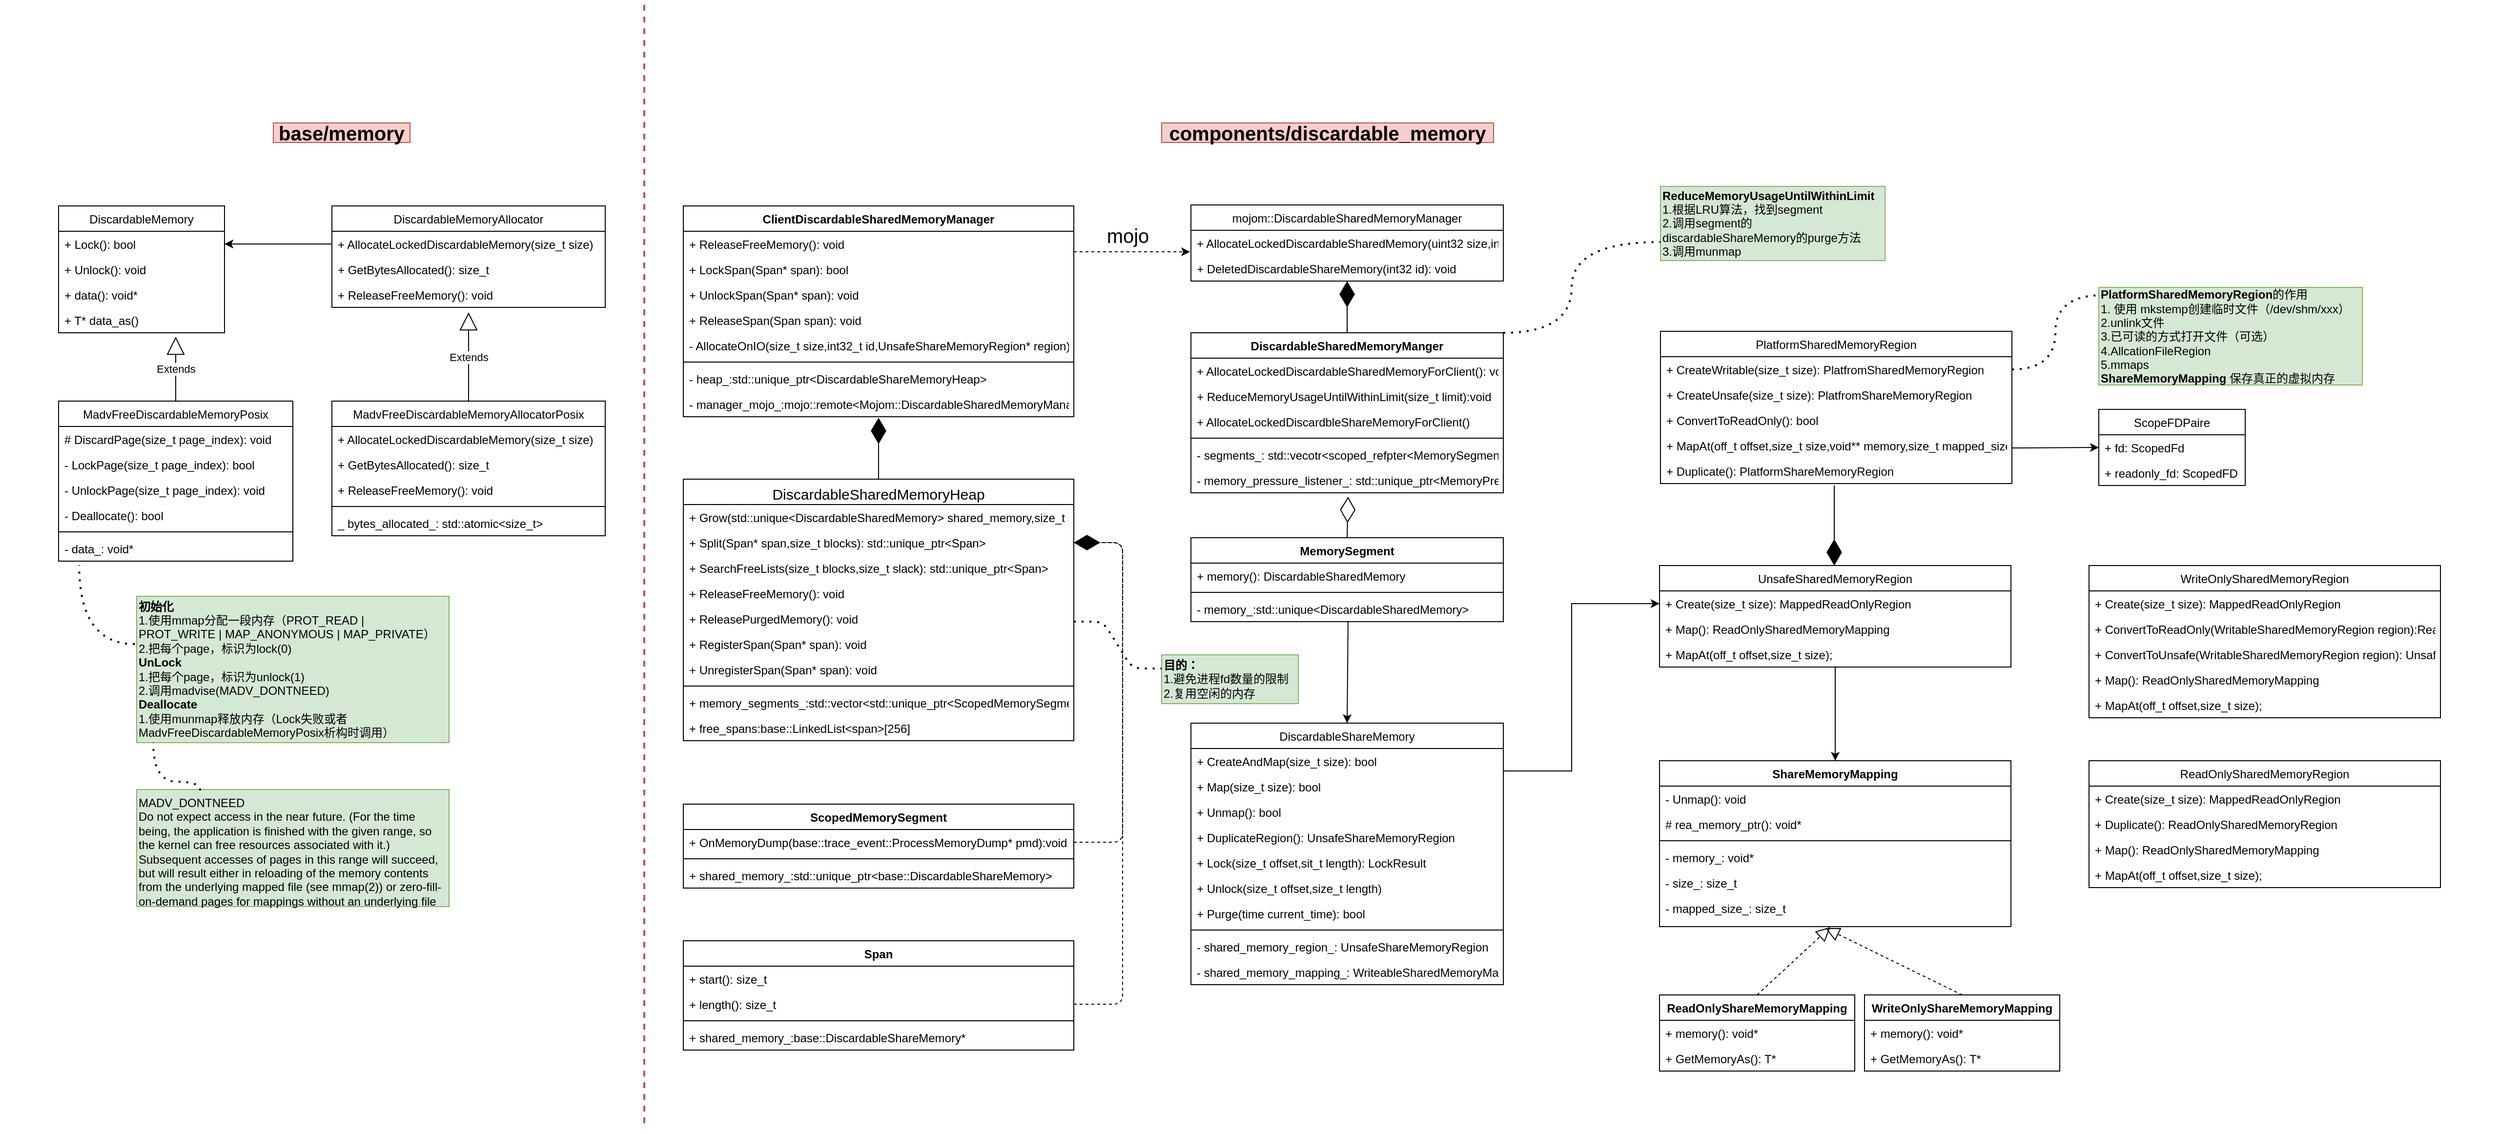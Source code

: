 <mxfile version="13.9.9" type="device" pages="4"><diagram id="Fjr0XmmZw908ewY_SGft" name="Page-1"><mxGraphModel dx="946" dy="636" grid="1" gridSize="10" guides="1" tooltips="1" connect="1" arrows="1" fold="1" page="1" pageScale="1" pageWidth="827" pageHeight="1169" math="0" shadow="0"><root><mxCell id="0"/><mxCell id="1" parent="0"/><mxCell id="SMAvn7dNH21SiGglKYnU-12" value="" style="html=1;strokeColor=none;" parent="1" vertex="1"><mxGeometry x="300" y="110" width="2560" height="1160" as="geometry"/></mxCell><mxCell id="DglYtcVTEo9N4LB80EMO-2" value="DiscardableMemory" style="swimlane;fontStyle=0;childLayout=stackLayout;horizontal=1;startSize=26;fillColor=none;horizontalStack=0;resizeParent=1;resizeParentMax=0;resizeLast=0;collapsible=1;marginBottom=0;" parent="1" vertex="1"><mxGeometry x="360" y="320" width="170" height="130" as="geometry"/></mxCell><mxCell id="DglYtcVTEo9N4LB80EMO-3" value="+ Lock(): bool" style="text;strokeColor=none;fillColor=none;align=left;verticalAlign=top;spacingLeft=4;spacingRight=4;overflow=hidden;rotatable=0;points=[[0,0.5],[1,0.5]];portConstraint=eastwest;" parent="DglYtcVTEo9N4LB80EMO-2" vertex="1"><mxGeometry y="26" width="170" height="26" as="geometry"/></mxCell><mxCell id="DglYtcVTEo9N4LB80EMO-4" value="+ Unlock(): void" style="text;strokeColor=none;fillColor=none;align=left;verticalAlign=top;spacingLeft=4;spacingRight=4;overflow=hidden;rotatable=0;points=[[0,0.5],[1,0.5]];portConstraint=eastwest;" parent="DglYtcVTEo9N4LB80EMO-2" vertex="1"><mxGeometry y="52" width="170" height="26" as="geometry"/></mxCell><mxCell id="DglYtcVTEo9N4LB80EMO-5" value="+ data(): void*" style="text;strokeColor=none;fillColor=none;align=left;verticalAlign=top;spacingLeft=4;spacingRight=4;overflow=hidden;rotatable=0;points=[[0,0.5],[1,0.5]];portConstraint=eastwest;" parent="DglYtcVTEo9N4LB80EMO-2" vertex="1"><mxGeometry y="78" width="170" height="26" as="geometry"/></mxCell><mxCell id="DglYtcVTEo9N4LB80EMO-6" value="+ T* data_as()" style="text;strokeColor=none;fillColor=none;align=left;verticalAlign=top;spacingLeft=4;spacingRight=4;overflow=hidden;rotatable=0;points=[[0,0.5],[1,0.5]];portConstraint=eastwest;" parent="DglYtcVTEo9N4LB80EMO-2" vertex="1"><mxGeometry y="104" width="170" height="26" as="geometry"/></mxCell><mxCell id="DglYtcVTEo9N4LB80EMO-7" value="MadvFreeDiscardableMemoryPosix" style="swimlane;fontStyle=0;childLayout=stackLayout;horizontal=1;startSize=26;fillColor=none;horizontalStack=0;resizeParent=1;resizeParentMax=0;resizeLast=0;collapsible=1;marginBottom=0;" parent="1" vertex="1"><mxGeometry x="360" y="520" width="240" height="164" as="geometry"/></mxCell><mxCell id="DglYtcVTEo9N4LB80EMO-8" value="# DiscardPage(size_t page_index): void" style="text;strokeColor=none;fillColor=none;align=left;verticalAlign=top;spacingLeft=4;spacingRight=4;overflow=hidden;rotatable=0;points=[[0,0.5],[1,0.5]];portConstraint=eastwest;" parent="DglYtcVTEo9N4LB80EMO-7" vertex="1"><mxGeometry y="26" width="240" height="26" as="geometry"/></mxCell><mxCell id="DglYtcVTEo9N4LB80EMO-9" value="- LockPage(size_t page_index): bool" style="text;strokeColor=none;fillColor=none;align=left;verticalAlign=top;spacingLeft=4;spacingRight=4;overflow=hidden;rotatable=0;points=[[0,0.5],[1,0.5]];portConstraint=eastwest;" parent="DglYtcVTEo9N4LB80EMO-7" vertex="1"><mxGeometry y="52" width="240" height="26" as="geometry"/></mxCell><mxCell id="DglYtcVTEo9N4LB80EMO-10" value="- UnlockPage(size_t page_index): void" style="text;strokeColor=none;fillColor=none;align=left;verticalAlign=top;spacingLeft=4;spacingRight=4;overflow=hidden;rotatable=0;points=[[0,0.5],[1,0.5]];portConstraint=eastwest;" parent="DglYtcVTEo9N4LB80EMO-7" vertex="1"><mxGeometry y="78" width="240" height="26" as="geometry"/></mxCell><mxCell id="DglYtcVTEo9N4LB80EMO-35" value="- Deallocate(): bool" style="text;strokeColor=none;fillColor=none;align=left;verticalAlign=top;spacingLeft=4;spacingRight=4;overflow=hidden;rotatable=0;points=[[0,0.5],[1,0.5]];portConstraint=eastwest;" parent="DglYtcVTEo9N4LB80EMO-7" vertex="1"><mxGeometry y="104" width="240" height="26" as="geometry"/></mxCell><mxCell id="DglYtcVTEo9N4LB80EMO-12" value="" style="line;strokeWidth=1;fillColor=none;align=left;verticalAlign=middle;spacingTop=-1;spacingLeft=3;spacingRight=3;rotatable=0;labelPosition=right;points=[];portConstraint=eastwest;" parent="DglYtcVTEo9N4LB80EMO-7" vertex="1"><mxGeometry y="130" width="240" height="8" as="geometry"/></mxCell><mxCell id="DglYtcVTEo9N4LB80EMO-11" value="- data_: void*" style="text;strokeColor=none;fillColor=none;align=left;verticalAlign=top;spacingLeft=4;spacingRight=4;overflow=hidden;rotatable=0;points=[[0,0.5],[1,0.5]];portConstraint=eastwest;" parent="DglYtcVTEo9N4LB80EMO-7" vertex="1"><mxGeometry y="138" width="240" height="26" as="geometry"/></mxCell><mxCell id="DglYtcVTEo9N4LB80EMO-13" value="Extends" style="endArrow=block;endSize=16;endFill=0;html=1;exitX=0.5;exitY=0;exitDx=0;exitDy=0;entryX=0.706;entryY=1.154;entryDx=0;entryDy=0;entryPerimeter=0;" parent="1" source="DglYtcVTEo9N4LB80EMO-7" target="DglYtcVTEo9N4LB80EMO-6" edge="1"><mxGeometry width="160" relative="1" as="geometry"><mxPoint x="500" y="420" as="sourcePoint"/><mxPoint x="660" y="420" as="targetPoint"/></mxGeometry></mxCell><mxCell id="DglYtcVTEo9N4LB80EMO-14" value="DiscardableMemoryAllocator" style="swimlane;fontStyle=0;childLayout=stackLayout;horizontal=1;startSize=26;fillColor=none;horizontalStack=0;resizeParent=1;resizeParentMax=0;resizeLast=0;collapsible=1;marginBottom=0;" parent="1" vertex="1"><mxGeometry x="640" y="320" width="280" height="104" as="geometry"/></mxCell><mxCell id="DglYtcVTEo9N4LB80EMO-15" value="+ AllocateLockedDiscardableMemory(size_t size)" style="text;strokeColor=none;fillColor=none;align=left;verticalAlign=top;spacingLeft=4;spacingRight=4;overflow=hidden;rotatable=0;points=[[0,0.5],[1,0.5]];portConstraint=eastwest;" parent="DglYtcVTEo9N4LB80EMO-14" vertex="1"><mxGeometry y="26" width="280" height="26" as="geometry"/></mxCell><mxCell id="DglYtcVTEo9N4LB80EMO-16" value="+ GetBytesAllocated(): size_t" style="text;strokeColor=none;fillColor=none;align=left;verticalAlign=top;spacingLeft=4;spacingRight=4;overflow=hidden;rotatable=0;points=[[0,0.5],[1,0.5]];portConstraint=eastwest;" parent="DglYtcVTEo9N4LB80EMO-14" vertex="1"><mxGeometry y="52" width="280" height="26" as="geometry"/></mxCell><mxCell id="DglYtcVTEo9N4LB80EMO-17" value="+ ReleaseFreeMemory(): void" style="text;strokeColor=none;fillColor=none;align=left;verticalAlign=top;spacingLeft=4;spacingRight=4;overflow=hidden;rotatable=0;points=[[0,0.5],[1,0.5]];portConstraint=eastwest;" parent="DglYtcVTEo9N4LB80EMO-14" vertex="1"><mxGeometry y="78" width="280" height="26" as="geometry"/></mxCell><mxCell id="DglYtcVTEo9N4LB80EMO-20" style="edgeStyle=orthogonalEdgeStyle;rounded=0;orthogonalLoop=1;jettySize=auto;html=1;exitX=0;exitY=0.5;exitDx=0;exitDy=0;entryX=1;entryY=0.5;entryDx=0;entryDy=0;" parent="1" source="DglYtcVTEo9N4LB80EMO-15" target="DglYtcVTEo9N4LB80EMO-3" edge="1"><mxGeometry relative="1" as="geometry"/></mxCell><mxCell id="DglYtcVTEo9N4LB80EMO-21" value="MadvFreeDiscardableMemoryAllocatorPosix" style="swimlane;fontStyle=0;childLayout=stackLayout;horizontal=1;startSize=26;fillColor=none;horizontalStack=0;resizeParent=1;resizeParentMax=0;resizeLast=0;collapsible=1;marginBottom=0;" parent="1" vertex="1"><mxGeometry x="640" y="520" width="280" height="138" as="geometry"/></mxCell><mxCell id="DglYtcVTEo9N4LB80EMO-22" value="+ AllocateLockedDiscardableMemory(size_t size)" style="text;strokeColor=none;fillColor=none;align=left;verticalAlign=top;spacingLeft=4;spacingRight=4;overflow=hidden;rotatable=0;points=[[0,0.5],[1,0.5]];portConstraint=eastwest;" parent="DglYtcVTEo9N4LB80EMO-21" vertex="1"><mxGeometry y="26" width="280" height="26" as="geometry"/></mxCell><mxCell id="DglYtcVTEo9N4LB80EMO-23" value="+ GetBytesAllocated(): size_t" style="text;strokeColor=none;fillColor=none;align=left;verticalAlign=top;spacingLeft=4;spacingRight=4;overflow=hidden;rotatable=0;points=[[0,0.5],[1,0.5]];portConstraint=eastwest;" parent="DglYtcVTEo9N4LB80EMO-21" vertex="1"><mxGeometry y="52" width="280" height="26" as="geometry"/></mxCell><mxCell id="DglYtcVTEo9N4LB80EMO-24" value="+ ReleaseFreeMemory(): void" style="text;strokeColor=none;fillColor=none;align=left;verticalAlign=top;spacingLeft=4;spacingRight=4;overflow=hidden;rotatable=0;points=[[0,0.5],[1,0.5]];portConstraint=eastwest;" parent="DglYtcVTEo9N4LB80EMO-21" vertex="1"><mxGeometry y="78" width="280" height="26" as="geometry"/></mxCell><mxCell id="DglYtcVTEo9N4LB80EMO-33" value="" style="line;strokeWidth=1;fillColor=none;align=left;verticalAlign=middle;spacingTop=-1;spacingLeft=3;spacingRight=3;rotatable=0;labelPosition=right;points=[];portConstraint=eastwest;" parent="DglYtcVTEo9N4LB80EMO-21" vertex="1"><mxGeometry y="104" width="280" height="8" as="geometry"/></mxCell><mxCell id="DglYtcVTEo9N4LB80EMO-29" value="_ bytes_allocated_: std::atomic&lt;size_t&gt;" style="text;strokeColor=none;fillColor=none;align=left;verticalAlign=top;spacingLeft=4;spacingRight=4;overflow=hidden;rotatable=0;points=[[0,0.5],[1,0.5]];portConstraint=eastwest;" parent="DglYtcVTEo9N4LB80EMO-21" vertex="1"><mxGeometry y="112" width="280" height="26" as="geometry"/></mxCell><mxCell id="DglYtcVTEo9N4LB80EMO-27" value="Extends" style="endArrow=block;endSize=16;endFill=0;html=1;exitX=0.5;exitY=0;exitDx=0;exitDy=0;" parent="1" source="DglYtcVTEo9N4LB80EMO-21" edge="1"><mxGeometry width="160" relative="1" as="geometry"><mxPoint x="500" y="420" as="sourcePoint"/><mxPoint x="780" y="429" as="targetPoint"/></mxGeometry></mxCell><mxCell id="DglYtcVTEo9N4LB80EMO-34" value="&lt;span&gt;&lt;b&gt;初始化&lt;/b&gt;&lt;/span&gt;&lt;br&gt;1.使用mmap分配一段内存（PROT_READ |&lt;br&gt;PROT_WRITE | MAP_ANONYMOUS | MAP_PRIVATE）&lt;br&gt;2.把每个page，标识为lock(0)&lt;br&gt;&lt;b&gt;UnLock&lt;/b&gt;&lt;br&gt;1.把每个page，标识为unlock(1)&lt;br&gt;2.调用madvise(MADV_DONTNEED)&lt;br&gt;&lt;b&gt;Deallocate&lt;/b&gt;&lt;br&gt;1.使用munmap释放内存（Lock失败或者 &lt;br&gt;MadvFreeDiscardableMemoryPosix析构时调用）" style="text;html=1;resizable=0;autosize=1;align=left;verticalAlign=middle;points=[];fillColor=#d5e8d4;strokeColor=#82b366;rounded=0;" parent="1" vertex="1"><mxGeometry x="440" y="720" width="320" height="150" as="geometry"/></mxCell><mxCell id="DglYtcVTEo9N4LB80EMO-69" value="" style="endArrow=diamondThin;endFill=1;endSize=24;html=1;entryX=0.5;entryY=0;entryDx=0;entryDy=0;" parent="1" edge="1"><mxGeometry width="160" relative="1" as="geometry"><mxPoint x="2179" y="606.5" as="sourcePoint"/><mxPoint x="2179" y="688.5" as="targetPoint"/></mxGeometry></mxCell><mxCell id="DglYtcVTEo9N4LB80EMO-96" style="edgeStyle=orthogonalEdgeStyle;rounded=0;orthogonalLoop=1;jettySize=auto;html=1;exitX=1;exitY=0.5;exitDx=0;exitDy=0;entryX=0;entryY=0.5;entryDx=0;entryDy=0;" parent="1" source="DglYtcVTEo9N4LB80EMO-59" target="DglYtcVTEo9N4LB80EMO-98" edge="1"><mxGeometry relative="1" as="geometry"><Array as="points"><mxPoint x="2361" y="568"/><mxPoint x="2370" y="568"/></Array></mxGeometry></mxCell><mxCell id="DglYtcVTEo9N4LB80EMO-104" value="&lt;b&gt;PlatformSharedMemoryRegion&lt;/b&gt;的作用&lt;br&gt;1. 使用 mkstemp创建临时文件（/dev/shm/xxx）&lt;br&gt;2.unlink文件&lt;br&gt;3.已可读的方式打开文件（可选）&lt;br&gt;4.AllcationFileRegion&lt;br&gt;5.mmaps&lt;br&gt;&lt;b&gt;ShareMemoryMapping&lt;/b&gt; 保存真正的虚拟内存" style="text;html=1;resizable=0;autosize=1;align=left;verticalAlign=middle;points=[];fillColor=#d5e8d4;strokeColor=#82b366;rounded=0;" parent="1" vertex="1"><mxGeometry x="2450" y="403.5" width="270" height="100" as="geometry"/></mxCell><mxCell id="DglYtcVTEo9N4LB80EMO-106" value="MADV_DONTNEED &lt;br&gt;Do not expect access in the near future. (For the time being, the application is finished with the given range, so the kernel can free resources associated with it.) Subsequent accesses of pages in this range will succeed, but will result either in reloading of the memory contents from the underlying mapped file (see mmap(2)) or zero-fill-on-demand pages for mappings without an underlying file" style="text;whiteSpace=wrap;html=1;fillColor=#d5e8d4;strokeColor=#82b366;" parent="1" vertex="1"><mxGeometry x="440" y="918" width="320" height="120" as="geometry"/></mxCell><mxCell id="DglYtcVTEo9N4LB80EMO-119" value="" style="endArrow=diamondThin;endFill=0;endSize=24;html=1;exitX=0.5;exitY=0;exitDx=0;exitDy=0;entryX=0.503;entryY=1.154;entryDx=0;entryDy=0;entryPerimeter=0;" parent="1" source="DglYtcVTEo9N4LB80EMO-114" target="DglYtcVTEo9N4LB80EMO-123" edge="1"><mxGeometry width="160" relative="1" as="geometry"><mxPoint x="2010" y="524" as="sourcePoint"/><mxPoint x="2060" y="594" as="targetPoint"/></mxGeometry></mxCell><mxCell id="DglYtcVTEo9N4LB80EMO-121" value="&lt;span style=&quot;color: rgb(0 , 0 , 0) ; font-family: &amp;#34;helvetica&amp;#34; ; font-size: 12px ; font-style: normal ; letter-spacing: normal ; text-indent: 0px ; text-transform: none ; word-spacing: 0px ; display: inline ; float: none&quot;&gt;&lt;b&gt;ReduceMemoryUsageUntilWithinLimit&lt;/b&gt;&lt;br&gt;&lt;/span&gt;1.根据LRU算法，找到segment&lt;br&gt;2.调用segment的discardableShareMemory的purge方法&lt;br&gt;3.调用munmap" style="text;html=1;strokeColor=#82b366;fillColor=#d5e8d4;align=left;verticalAlign=middle;whiteSpace=wrap;rounded=0;fontStyle=0" parent="1" vertex="1"><mxGeometry x="2001" y="300" width="230" height="76" as="geometry"/></mxCell><mxCell id="DglYtcVTEo9N4LB80EMO-58" value="PlatformSharedMemoryRegion" style="swimlane;fontStyle=0;childLayout=stackLayout;horizontal=1;startSize=26;fillColor=none;horizontalStack=0;resizeParent=1;resizeParentMax=0;resizeLast=0;collapsible=1;marginBottom=0;" parent="1" vertex="1"><mxGeometry x="2001" y="448.5" width="360" height="156" as="geometry"/></mxCell><mxCell id="DglYtcVTEo9N4LB80EMO-59" value="+ CreateWritable(size_t size): PlatfromSharedMemoryRegion" style="text;strokeColor=none;fillColor=none;align=left;verticalAlign=top;spacingLeft=4;spacingRight=4;overflow=hidden;rotatable=0;points=[[0,0.5],[1,0.5]];portConstraint=eastwest;" parent="DglYtcVTEo9N4LB80EMO-58" vertex="1"><mxGeometry y="26" width="360" height="26" as="geometry"/></mxCell><mxCell id="DglYtcVTEo9N4LB80EMO-60" value="+ CreateUnsafe(size_t size): PlatfromShareMemoryRegion" style="text;strokeColor=none;fillColor=none;align=left;verticalAlign=top;spacingLeft=4;spacingRight=4;overflow=hidden;rotatable=0;points=[[0,0.5],[1,0.5]];portConstraint=eastwest;" parent="DglYtcVTEo9N4LB80EMO-58" vertex="1"><mxGeometry y="52" width="360" height="26" as="geometry"/></mxCell><mxCell id="DglYtcVTEo9N4LB80EMO-61" value="+ ConvertToReadOnly(): bool&#10;" style="text;strokeColor=none;fillColor=none;align=left;verticalAlign=top;spacingLeft=4;spacingRight=4;overflow=hidden;rotatable=0;points=[[0,0.5],[1,0.5]];portConstraint=eastwest;" parent="DglYtcVTEo9N4LB80EMO-58" vertex="1"><mxGeometry y="78" width="360" height="26" as="geometry"/></mxCell><mxCell id="DglYtcVTEo9N4LB80EMO-62" value="+ MapAt(off_t offset,size_t size,void** memory,size_t mapped_size):void" style="text;strokeColor=none;fillColor=none;align=left;verticalAlign=top;spacingLeft=4;spacingRight=4;overflow=hidden;rotatable=0;points=[[0,0.5],[1,0.5]];portConstraint=eastwest;" parent="DglYtcVTEo9N4LB80EMO-58" vertex="1"><mxGeometry y="104" width="360" height="26" as="geometry"/></mxCell><mxCell id="DglYtcVTEo9N4LB80EMO-63" value="+ Duplicate(): PlatformShareMemoryRegion" style="text;strokeColor=none;fillColor=none;align=left;verticalAlign=top;spacingLeft=4;spacingRight=4;overflow=hidden;rotatable=0;points=[[0,0.5],[1,0.5]];portConstraint=eastwest;" parent="DglYtcVTEo9N4LB80EMO-58" vertex="1"><mxGeometry y="130" width="360" height="26" as="geometry"/></mxCell><mxCell id="DglYtcVTEo9N4LB80EMO-83" value="ReadOnlyShareMemoryMapping" style="swimlane;fontStyle=1;align=center;verticalAlign=top;childLayout=stackLayout;horizontal=1;startSize=26;horizontalStack=0;resizeParent=1;resizeParentMax=0;resizeLast=0;collapsible=1;marginBottom=0;" parent="1" vertex="1"><mxGeometry x="2000" y="1128.5" width="200" height="78" as="geometry"/></mxCell><mxCell id="DglYtcVTEo9N4LB80EMO-84" value="+ memory(): void*" style="text;strokeColor=none;fillColor=none;align=left;verticalAlign=top;spacingLeft=4;spacingRight=4;overflow=hidden;rotatable=0;points=[[0,0.5],[1,0.5]];portConstraint=eastwest;" parent="DglYtcVTEo9N4LB80EMO-83" vertex="1"><mxGeometry y="26" width="200" height="26" as="geometry"/></mxCell><mxCell id="DglYtcVTEo9N4LB80EMO-85" value="+ GetMemoryAs(): T*" style="text;strokeColor=none;fillColor=none;align=left;verticalAlign=top;spacingLeft=4;spacingRight=4;overflow=hidden;rotatable=0;points=[[0,0.5],[1,0.5]];portConstraint=eastwest;" parent="DglYtcVTEo9N4LB80EMO-83" vertex="1"><mxGeometry y="52" width="200" height="26" as="geometry"/></mxCell><mxCell id="DglYtcVTEo9N4LB80EMO-86" value="WriteOnlyShareMemoryMapping" style="swimlane;fontStyle=1;align=center;verticalAlign=top;childLayout=stackLayout;horizontal=1;startSize=26;horizontalStack=0;resizeParent=1;resizeParentMax=0;resizeLast=0;collapsible=1;marginBottom=0;" parent="1" vertex="1"><mxGeometry x="2210" y="1128.5" width="200" height="78" as="geometry"/></mxCell><mxCell id="DglYtcVTEo9N4LB80EMO-87" value="+ memory(): void*" style="text;strokeColor=none;fillColor=none;align=left;verticalAlign=top;spacingLeft=4;spacingRight=4;overflow=hidden;rotatable=0;points=[[0,0.5],[1,0.5]];portConstraint=eastwest;" parent="DglYtcVTEo9N4LB80EMO-86" vertex="1"><mxGeometry y="26" width="200" height="26" as="geometry"/></mxCell><mxCell id="DglYtcVTEo9N4LB80EMO-88" value="+ GetMemoryAs(): T*" style="text;strokeColor=none;fillColor=none;align=left;verticalAlign=top;spacingLeft=4;spacingRight=4;overflow=hidden;rotatable=0;points=[[0,0.5],[1,0.5]];portConstraint=eastwest;" parent="DglYtcVTEo9N4LB80EMO-86" vertex="1"><mxGeometry y="52" width="200" height="26" as="geometry"/></mxCell><mxCell id="DglYtcVTEo9N4LB80EMO-89" value="ShareMemoryMapping" style="swimlane;fontStyle=1;align=center;verticalAlign=top;childLayout=stackLayout;horizontal=1;startSize=26;horizontalStack=0;resizeParent=1;resizeParentMax=0;resizeLast=0;collapsible=1;marginBottom=0;" parent="1" vertex="1"><mxGeometry x="2000" y="888.5" width="360" height="170" as="geometry"/></mxCell><mxCell id="DglYtcVTEo9N4LB80EMO-90" value="- Unmap(): void" style="text;strokeColor=none;fillColor=none;align=left;verticalAlign=top;spacingLeft=4;spacingRight=4;overflow=hidden;rotatable=0;points=[[0,0.5],[1,0.5]];portConstraint=eastwest;" parent="DglYtcVTEo9N4LB80EMO-89" vertex="1"><mxGeometry y="26" width="360" height="26" as="geometry"/></mxCell><mxCell id="DglYtcVTEo9N4LB80EMO-91" value="# rea_memory_ptr(): void* " style="text;strokeColor=none;fillColor=none;align=left;verticalAlign=top;spacingLeft=4;spacingRight=4;overflow=hidden;rotatable=0;points=[[0,0.5],[1,0.5]];portConstraint=eastwest;" parent="DglYtcVTEo9N4LB80EMO-89" vertex="1"><mxGeometry y="52" width="360" height="26" as="geometry"/></mxCell><mxCell id="DglYtcVTEo9N4LB80EMO-92" value="" style="line;strokeWidth=1;fillColor=none;align=left;verticalAlign=middle;spacingTop=-1;spacingLeft=3;spacingRight=3;rotatable=0;labelPosition=right;points=[];portConstraint=eastwest;" parent="DglYtcVTEo9N4LB80EMO-89" vertex="1"><mxGeometry y="78" width="360" height="8" as="geometry"/></mxCell><mxCell id="DglYtcVTEo9N4LB80EMO-93" value="- memory_: void*" style="text;strokeColor=none;fillColor=none;align=left;verticalAlign=top;spacingLeft=4;spacingRight=4;overflow=hidden;rotatable=0;points=[[0,0.5],[1,0.5]];portConstraint=eastwest;" parent="DglYtcVTEo9N4LB80EMO-89" vertex="1"><mxGeometry y="86" width="360" height="26" as="geometry"/></mxCell><mxCell id="DglYtcVTEo9N4LB80EMO-94" value="- size_: size_t" style="text;strokeColor=none;fillColor=none;align=left;verticalAlign=top;spacingLeft=4;spacingRight=4;overflow=hidden;rotatable=0;points=[[0,0.5],[1,0.5]];portConstraint=eastwest;" parent="DglYtcVTEo9N4LB80EMO-89" vertex="1"><mxGeometry y="112" width="360" height="26" as="geometry"/></mxCell><mxCell id="DglYtcVTEo9N4LB80EMO-95" value="- mapped_size_: size_t" style="text;strokeColor=none;fillColor=none;align=left;verticalAlign=top;spacingLeft=4;spacingRight=4;overflow=hidden;rotatable=0;points=[[0,0.5],[1,0.5]];portConstraint=eastwest;" parent="DglYtcVTEo9N4LB80EMO-89" vertex="1"><mxGeometry y="138" width="360" height="32" as="geometry"/></mxCell><mxCell id="DglYtcVTEo9N4LB80EMO-97" value="ScopeFDPaire" style="swimlane;fontStyle=0;childLayout=stackLayout;horizontal=1;startSize=26;fillColor=none;horizontalStack=0;resizeParent=1;resizeParentMax=0;resizeLast=0;collapsible=1;marginBottom=0;align=center;" parent="1" vertex="1"><mxGeometry x="2450" y="528.5" width="150" height="78" as="geometry"/></mxCell><mxCell id="DglYtcVTEo9N4LB80EMO-98" value="+ fd: ScopedFd" style="text;strokeColor=none;fillColor=none;align=left;verticalAlign=top;spacingLeft=4;spacingRight=4;overflow=hidden;rotatable=0;points=[[0,0.5],[1,0.5]];portConstraint=eastwest;" parent="DglYtcVTEo9N4LB80EMO-97" vertex="1"><mxGeometry y="26" width="150" height="26" as="geometry"/></mxCell><mxCell id="DglYtcVTEo9N4LB80EMO-99" value="+ readonly_fd: ScopedFD" style="text;strokeColor=none;fillColor=none;align=left;verticalAlign=top;spacingLeft=4;spacingRight=4;overflow=hidden;rotatable=0;points=[[0,0.5],[1,0.5]];portConstraint=eastwest;" parent="DglYtcVTEo9N4LB80EMO-97" vertex="1"><mxGeometry y="52" width="150" height="26" as="geometry"/></mxCell><mxCell id="DglYtcVTEo9N4LB80EMO-79" value="UnsafeSharedMemoryRegion" style="swimlane;fontStyle=0;childLayout=stackLayout;horizontal=1;startSize=26;fillColor=none;horizontalStack=0;resizeParent=1;resizeParentMax=0;resizeLast=0;collapsible=1;marginBottom=0;" parent="1" vertex="1"><mxGeometry x="2000" y="688.5" width="360" height="104" as="geometry"/></mxCell><mxCell id="DglYtcVTEo9N4LB80EMO-80" value="+ Create(size_t size): MappedReadOnlyRegion" style="text;strokeColor=none;fillColor=none;align=left;verticalAlign=top;spacingLeft=4;spacingRight=4;overflow=hidden;rotatable=0;points=[[0,0.5],[1,0.5]];portConstraint=eastwest;" parent="DglYtcVTEo9N4LB80EMO-79" vertex="1"><mxGeometry y="26" width="360" height="26" as="geometry"/></mxCell><mxCell id="DglYtcVTEo9N4LB80EMO-81" value="+ Map(): ReadOnlySharedMemoryMapping" style="text;strokeColor=none;fillColor=none;align=left;verticalAlign=top;spacingLeft=4;spacingRight=4;overflow=hidden;rotatable=0;points=[[0,0.5],[1,0.5]];portConstraint=eastwest;" parent="DglYtcVTEo9N4LB80EMO-79" vertex="1"><mxGeometry y="52" width="360" height="26" as="geometry"/></mxCell><mxCell id="DglYtcVTEo9N4LB80EMO-82" value="+ MapAt(off_t offset,size_t size);" style="text;strokeColor=none;fillColor=none;align=left;verticalAlign=top;spacingLeft=4;spacingRight=4;overflow=hidden;rotatable=0;points=[[0,0.5],[1,0.5]];portConstraint=eastwest;" parent="DglYtcVTEo9N4LB80EMO-79" vertex="1"><mxGeometry y="78" width="360" height="26" as="geometry"/></mxCell><mxCell id="DglYtcVTEo9N4LB80EMO-125" value="ReadOnlySharedMemoryRegion" style="swimlane;fontStyle=0;childLayout=stackLayout;horizontal=1;startSize=26;fillColor=none;horizontalStack=0;resizeParent=1;resizeParentMax=0;resizeLast=0;collapsible=1;marginBottom=0;" parent="1" vertex="1"><mxGeometry x="2440" y="888.5" width="360" height="130" as="geometry"/></mxCell><mxCell id="DglYtcVTEo9N4LB80EMO-126" value="+ Create(size_t size): MappedReadOnlyRegion" style="text;strokeColor=none;fillColor=none;align=left;verticalAlign=top;spacingLeft=4;spacingRight=4;overflow=hidden;rotatable=0;points=[[0,0.5],[1,0.5]];portConstraint=eastwest;" parent="DglYtcVTEo9N4LB80EMO-125" vertex="1"><mxGeometry y="26" width="360" height="26" as="geometry"/></mxCell><mxCell id="DglYtcVTEo9N4LB80EMO-127" value="+ Duplicate(): ReadOnlySharedMemoryRegion" style="text;strokeColor=none;fillColor=none;align=left;verticalAlign=top;spacingLeft=4;spacingRight=4;overflow=hidden;rotatable=0;points=[[0,0.5],[1,0.5]];portConstraint=eastwest;" parent="DglYtcVTEo9N4LB80EMO-125" vertex="1"><mxGeometry y="52" width="360" height="26" as="geometry"/></mxCell><mxCell id="DglYtcVTEo9N4LB80EMO-128" value="+ Map(): ReadOnlySharedMemoryMapping" style="text;strokeColor=none;fillColor=none;align=left;verticalAlign=top;spacingLeft=4;spacingRight=4;overflow=hidden;rotatable=0;points=[[0,0.5],[1,0.5]];portConstraint=eastwest;" parent="DglYtcVTEo9N4LB80EMO-125" vertex="1"><mxGeometry y="78" width="360" height="26" as="geometry"/></mxCell><mxCell id="DglYtcVTEo9N4LB80EMO-129" value="+ MapAt(off_t offset,size_t size);" style="text;strokeColor=none;fillColor=none;align=left;verticalAlign=top;spacingLeft=4;spacingRight=4;overflow=hidden;rotatable=0;points=[[0,0.5],[1,0.5]];portConstraint=eastwest;" parent="DglYtcVTEo9N4LB80EMO-125" vertex="1"><mxGeometry y="104" width="360" height="26" as="geometry"/></mxCell><mxCell id="DglYtcVTEo9N4LB80EMO-73" value="WriteOnlySharedMemoryRegion" style="swimlane;fontStyle=0;childLayout=stackLayout;horizontal=1;startSize=26;fillColor=none;horizontalStack=0;resizeParent=1;resizeParentMax=0;resizeLast=0;collapsible=1;marginBottom=0;" parent="1" vertex="1"><mxGeometry x="2440" y="688.5" width="360" height="156" as="geometry"/></mxCell><mxCell id="DglYtcVTEo9N4LB80EMO-74" value="+ Create(size_t size): MappedReadOnlyRegion" style="text;strokeColor=none;fillColor=none;align=left;verticalAlign=top;spacingLeft=4;spacingRight=4;overflow=hidden;rotatable=0;points=[[0,0.5],[1,0.5]];portConstraint=eastwest;" parent="DglYtcVTEo9N4LB80EMO-73" vertex="1"><mxGeometry y="26" width="360" height="26" as="geometry"/></mxCell><mxCell id="DglYtcVTEo9N4LB80EMO-75" value="+ ConvertToReadOnly(WritableSharedMemoryRegion region):ReadOnlyMemoryRegion" style="text;strokeColor=none;fillColor=none;align=left;verticalAlign=top;spacingLeft=4;spacingRight=4;overflow=hidden;rotatable=0;points=[[0,0.5],[1,0.5]];portConstraint=eastwest;" parent="DglYtcVTEo9N4LB80EMO-73" vertex="1"><mxGeometry y="52" width="360" height="26" as="geometry"/></mxCell><mxCell id="DglYtcVTEo9N4LB80EMO-76" value="+ ConvertToUnsafe(WritableSharedMemoryRegion region): UnsafeSharedMemoryRegion" style="text;strokeColor=none;fillColor=none;align=left;verticalAlign=top;spacingLeft=4;spacingRight=4;overflow=hidden;rotatable=0;points=[[0,0.5],[1,0.5]];portConstraint=eastwest;" parent="DglYtcVTEo9N4LB80EMO-73" vertex="1"><mxGeometry y="78" width="360" height="26" as="geometry"/></mxCell><mxCell id="DglYtcVTEo9N4LB80EMO-77" value="+ Map(): ReadOnlySharedMemoryMapping" style="text;strokeColor=none;fillColor=none;align=left;verticalAlign=top;spacingLeft=4;spacingRight=4;overflow=hidden;rotatable=0;points=[[0,0.5],[1,0.5]];portConstraint=eastwest;" parent="DglYtcVTEo9N4LB80EMO-73" vertex="1"><mxGeometry y="104" width="360" height="26" as="geometry"/></mxCell><mxCell id="DglYtcVTEo9N4LB80EMO-78" value="+ MapAt(off_t offset,size_t size);" style="text;strokeColor=none;fillColor=none;align=left;verticalAlign=top;spacingLeft=4;spacingRight=4;overflow=hidden;rotatable=0;points=[[0,0.5],[1,0.5]];portConstraint=eastwest;" parent="DglYtcVTEo9N4LB80EMO-73" vertex="1"><mxGeometry y="130" width="360" height="26" as="geometry"/></mxCell><mxCell id="DglYtcVTEo9N4LB80EMO-131" style="edgeStyle=orthogonalEdgeStyle;rounded=0;orthogonalLoop=1;jettySize=auto;html=1;exitX=1;exitY=0.5;exitDx=0;exitDy=0;entryX=0;entryY=0.5;entryDx=0;entryDy=0;" parent="1" source="DglYtcVTEo9N4LB80EMO-101" target="DglYtcVTEo9N4LB80EMO-80" edge="1"><mxGeometry relative="1" as="geometry"><Array as="points"><mxPoint x="1840" y="899"/><mxPoint x="1910" y="899"/><mxPoint x="1910" y="728"/></Array></mxGeometry></mxCell><mxCell id="DglYtcVTEo9N4LB80EMO-139" value="ClientDiscardableSharedMemoryManager" style="swimlane;fontStyle=1;align=center;verticalAlign=top;childLayout=stackLayout;horizontal=1;startSize=26;horizontalStack=0;resizeParent=1;resizeParentMax=0;resizeLast=0;collapsible=1;marginBottom=0;" parent="1" vertex="1"><mxGeometry x="1000" y="320" width="400" height="216" as="geometry"/></mxCell><mxCell id="DglYtcVTEo9N4LB80EMO-140" value="+ ReleaseFreeMemory(): void" style="text;strokeColor=none;fillColor=none;align=left;verticalAlign=top;spacingLeft=4;spacingRight=4;overflow=hidden;rotatable=0;points=[[0,0.5],[1,0.5]];portConstraint=eastwest;" parent="DglYtcVTEo9N4LB80EMO-139" vertex="1"><mxGeometry y="26" width="400" height="26" as="geometry"/></mxCell><mxCell id="DglYtcVTEo9N4LB80EMO-141" value="+ LockSpan(Span* span): bool" style="text;strokeColor=none;fillColor=none;align=left;verticalAlign=top;spacingLeft=4;spacingRight=4;overflow=hidden;rotatable=0;points=[[0,0.5],[1,0.5]];portConstraint=eastwest;" parent="DglYtcVTEo9N4LB80EMO-139" vertex="1"><mxGeometry y="52" width="400" height="26" as="geometry"/></mxCell><mxCell id="DglYtcVTEo9N4LB80EMO-142" value="+ UnlockSpan(Span* span): void" style="text;strokeColor=none;fillColor=none;align=left;verticalAlign=top;spacingLeft=4;spacingRight=4;overflow=hidden;rotatable=0;points=[[0,0.5],[1,0.5]];portConstraint=eastwest;" parent="DglYtcVTEo9N4LB80EMO-139" vertex="1"><mxGeometry y="78" width="400" height="26" as="geometry"/></mxCell><mxCell id="DglYtcVTEo9N4LB80EMO-146" value="+ ReleaseSpan(Span span): void" style="text;strokeColor=none;fillColor=none;align=left;verticalAlign=top;spacingLeft=4;spacingRight=4;overflow=hidden;rotatable=0;points=[[0,0.5],[1,0.5]];portConstraint=eastwest;" parent="DglYtcVTEo9N4LB80EMO-139" vertex="1"><mxGeometry y="104" width="400" height="26" as="geometry"/></mxCell><mxCell id="DglYtcVTEo9N4LB80EMO-147" value="- AllocateOnIO(size_t size,int32_t id,UnsafeShareMemoryRegion* region)" style="text;strokeColor=none;fillColor=none;align=left;verticalAlign=top;spacingLeft=4;spacingRight=4;overflow=hidden;rotatable=0;points=[[0,0.5],[1,0.5]];portConstraint=eastwest;" parent="DglYtcVTEo9N4LB80EMO-139" vertex="1"><mxGeometry y="130" width="400" height="26" as="geometry"/></mxCell><mxCell id="DglYtcVTEo9N4LB80EMO-143" value="" style="line;strokeWidth=1;fillColor=none;align=left;verticalAlign=middle;spacingTop=-1;spacingLeft=3;spacingRight=3;rotatable=0;labelPosition=right;points=[];portConstraint=eastwest;" parent="DglYtcVTEo9N4LB80EMO-139" vertex="1"><mxGeometry y="156" width="400" height="8" as="geometry"/></mxCell><mxCell id="DglYtcVTEo9N4LB80EMO-144" value="- heap_:std::unique_ptr&lt;DiscardableShareMemoryHeap&gt;" style="text;strokeColor=none;fillColor=none;align=left;verticalAlign=top;spacingLeft=4;spacingRight=4;overflow=hidden;rotatable=0;points=[[0,0.5],[1,0.5]];portConstraint=eastwest;" parent="DglYtcVTEo9N4LB80EMO-139" vertex="1"><mxGeometry y="164" width="400" height="26" as="geometry"/></mxCell><mxCell id="DglYtcVTEo9N4LB80EMO-148" value="- manager_mojo_:mojo::remote&lt;Mojom::DiscardableSharedMemoryManager&gt;" style="text;strokeColor=none;fillColor=none;align=left;verticalAlign=top;spacingLeft=4;spacingRight=4;overflow=hidden;rotatable=0;points=[[0,0.5],[1,0.5]];portConstraint=eastwest;" parent="DglYtcVTEo9N4LB80EMO-139" vertex="1"><mxGeometry y="190" width="400" height="26" as="geometry"/></mxCell><mxCell id="DglYtcVTEo9N4LB80EMO-170" value="" style="endArrow=none;dashed=1;html=1;dashPattern=1 3;strokeWidth=2;fontSize=15;entryX=0.015;entryY=0.08;entryDx=0;entryDy=0;entryPerimeter=0;exitX=1;exitY=0.5;exitDx=0;exitDy=0;edgeStyle=orthogonalEdgeStyle;curved=1;" parent="1" source="DglYtcVTEo9N4LB80EMO-59" target="DglYtcVTEo9N4LB80EMO-104" edge="1"><mxGeometry width="50" height="50" relative="1" as="geometry"><mxPoint x="2350" y="428.5" as="sourcePoint"/><mxPoint x="2400" y="378.5" as="targetPoint"/></mxGeometry></mxCell><mxCell id="DglYtcVTEo9N4LB80EMO-172" value="" style="endArrow=none;dashed=1;html=1;dashPattern=1 3;strokeWidth=2;fontSize=15;entryX=0.088;entryY=1.154;entryDx=0;entryDy=0;entryPerimeter=0;exitX=-0.006;exitY=0.327;exitDx=0;exitDy=0;exitPerimeter=0;edgeStyle=orthogonalEdgeStyle;curved=1;" parent="1" source="DglYtcVTEo9N4LB80EMO-34" target="DglYtcVTEo9N4LB80EMO-11" edge="1"><mxGeometry width="50" height="50" relative="1" as="geometry"><mxPoint x="350" y="770" as="sourcePoint"/><mxPoint x="470" y="580" as="targetPoint"/><Array as="points"><mxPoint x="381" y="769"/></Array></mxGeometry></mxCell><mxCell id="DglYtcVTEo9N4LB80EMO-173" value="" style="endArrow=none;dashed=1;html=1;dashPattern=1 3;strokeWidth=2;fontSize=15;exitX=0.15;exitY=0.008;exitDx=0;exitDy=0;exitPerimeter=0;edgeStyle=orthogonalEdgeStyle;curved=1;" parent="1" edge="1"><mxGeometry width="50" height="50" relative="1" as="geometry"><mxPoint x="505" y="918.96" as="sourcePoint"/><mxPoint x="457" y="870" as="targetPoint"/><Array as="points"><mxPoint x="505" y="910"/><mxPoint x="457" y="910"/></Array></mxGeometry></mxCell><mxCell id="DglYtcVTEo9N4LB80EMO-181" value="" style="endArrow=diamondThin;endFill=1;endSize=24;html=1;dashed=1;fontSize=15;exitX=1;exitY=0.5;exitDx=0;exitDy=0;entryX=1;entryY=0.5;entryDx=0;entryDy=0;" parent="1" source="DglYtcVTEo9N4LB80EMO-166" target="DglYtcVTEo9N4LB80EMO-157" edge="1"><mxGeometry width="160" relative="1" as="geometry"><mxPoint x="820" y="743" as="sourcePoint"/><mxPoint x="980" y="743" as="targetPoint"/><Array as="points"><mxPoint x="1450" y="972"/><mxPoint x="1450" y="665"/></Array></mxGeometry></mxCell><mxCell id="DglYtcVTEo9N4LB80EMO-49" value="mojom::DiscardableSharedMemoryManager" style="swimlane;fontStyle=0;childLayout=stackLayout;horizontal=1;startSize=26;fillColor=none;horizontalStack=0;resizeParent=1;resizeParentMax=0;resizeLast=0;collapsible=1;marginBottom=0;align=center;" parent="1" vertex="1"><mxGeometry x="1520" y="319" width="320" height="78" as="geometry"/></mxCell><mxCell id="DglYtcVTEo9N4LB80EMO-50" value="+ AllocateLockedDiscardableSharedMemory(uint32 size,int id) :UnsafeShareMemoryRegion" style="text;strokeColor=none;fillColor=none;align=left;verticalAlign=top;spacingLeft=4;spacingRight=4;overflow=hidden;rotatable=0;points=[[0,0.5],[1,0.5]];portConstraint=eastwest;" parent="DglYtcVTEo9N4LB80EMO-49" vertex="1"><mxGeometry y="26" width="320" height="26" as="geometry"/></mxCell><mxCell id="DglYtcVTEo9N4LB80EMO-51" value="+ DeletedDiscardableShareMemory(int32 id): void" style="text;strokeColor=none;fillColor=none;align=left;verticalAlign=top;spacingLeft=4;spacingRight=4;overflow=hidden;rotatable=0;points=[[0,0.5],[1,0.5]];portConstraint=eastwest;" parent="DglYtcVTEo9N4LB80EMO-49" vertex="1"><mxGeometry y="52" width="320" height="26" as="geometry"/></mxCell><mxCell id="DglYtcVTEo9N4LB80EMO-36" value="DiscardableSharedMemoryManger" style="swimlane;fontStyle=1;align=center;verticalAlign=top;childLayout=stackLayout;horizontal=1;startSize=26;horizontalStack=0;resizeParent=1;resizeParentMax=0;resizeLast=0;collapsible=1;marginBottom=0;" parent="1" vertex="1"><mxGeometry x="1520" y="450" width="320" height="164" as="geometry"/></mxCell><mxCell id="DglYtcVTEo9N4LB80EMO-37" value="+ AllocateLockedDiscardableSharedMemoryForClient(): void" style="text;strokeColor=none;fillColor=none;align=left;verticalAlign=top;spacingLeft=4;spacingRight=4;overflow=hidden;rotatable=0;points=[[0,0.5],[1,0.5]];portConstraint=eastwest;" parent="DglYtcVTEo9N4LB80EMO-36" vertex="1"><mxGeometry y="26" width="320" height="26" as="geometry"/></mxCell><mxCell id="DglYtcVTEo9N4LB80EMO-39" value="+ ReduceMemoryUsageUntilWithinLimit(size_t limit):void" style="text;strokeColor=none;fillColor=none;align=left;verticalAlign=top;spacingLeft=4;spacingRight=4;overflow=hidden;rotatable=0;points=[[0,0.5],[1,0.5]];portConstraint=eastwest;" parent="DglYtcVTEo9N4LB80EMO-36" vertex="1"><mxGeometry y="52" width="320" height="26" as="geometry"/></mxCell><mxCell id="DglYtcVTEo9N4LB80EMO-122" value="+ AllocateLockedDiscardbleShareMemoryForClient()" style="text;strokeColor=none;fillColor=none;align=left;verticalAlign=top;spacingLeft=4;spacingRight=4;overflow=hidden;rotatable=0;points=[[0,0.5],[1,0.5]];portConstraint=eastwest;" parent="DglYtcVTEo9N4LB80EMO-36" vertex="1"><mxGeometry y="78" width="320" height="26" as="geometry"/></mxCell><mxCell id="DglYtcVTEo9N4LB80EMO-38" value="" style="line;strokeWidth=1;fillColor=none;align=left;verticalAlign=middle;spacingTop=-1;spacingLeft=3;spacingRight=3;rotatable=0;labelPosition=right;points=[];portConstraint=eastwest;" parent="DglYtcVTEo9N4LB80EMO-36" vertex="1"><mxGeometry y="104" width="320" height="8" as="geometry"/></mxCell><mxCell id="DglYtcVTEo9N4LB80EMO-120" value="- segments_: std::vecotr&lt;scoped_refpter&lt;MemorySegment&gt;&gt;" style="text;strokeColor=none;fillColor=none;align=left;verticalAlign=top;spacingLeft=4;spacingRight=4;overflow=hidden;rotatable=0;points=[[0,0.5],[1,0.5]];portConstraint=eastwest;" parent="DglYtcVTEo9N4LB80EMO-36" vertex="1"><mxGeometry y="112" width="320" height="26" as="geometry"/></mxCell><mxCell id="DglYtcVTEo9N4LB80EMO-123" value="- memory_pressure_listener_: std::unique_ptr&lt;MemoryPressureListener&gt;" style="text;strokeColor=none;fillColor=none;align=left;verticalAlign=top;spacingLeft=4;spacingRight=4;overflow=hidden;rotatable=0;points=[[0,0.5],[1,0.5]];portConstraint=eastwest;" parent="DglYtcVTEo9N4LB80EMO-36" vertex="1"><mxGeometry y="138" width="320" height="26" as="geometry"/></mxCell><mxCell id="DglYtcVTEo9N4LB80EMO-182" value="" style="endArrow=diamondThin;endFill=1;endSize=24;html=1;dashed=1;fontSize=15;exitX=1;exitY=0.5;exitDx=0;exitDy=0;entryX=1;entryY=0.5;entryDx=0;entryDy=0;" parent="1" source="DglYtcVTEo9N4LB80EMO-178" target="DglYtcVTEo9N4LB80EMO-157" edge="1"><mxGeometry width="160" relative="1" as="geometry"><mxPoint x="1210" y="943" as="sourcePoint"/><mxPoint x="1210" y="882.992" as="targetPoint"/><Array as="points"><mxPoint x="1450" y="1138"/><mxPoint x="1450" y="665"/></Array></mxGeometry></mxCell><mxCell id="DglYtcVTEo9N4LB80EMO-184" value="" style="endArrow=none;dashed=1;html=1;dashPattern=1 3;strokeWidth=2;fontSize=15;entryX=0;entryY=0.75;entryDx=0;entryDy=0;edgeStyle=orthogonalEdgeStyle;curved=1;exitX=1;exitY=0;exitDx=0;exitDy=0;" parent="1" source="DglYtcVTEo9N4LB80EMO-36" target="DglYtcVTEo9N4LB80EMO-121" edge="1"><mxGeometry width="50" height="50" relative="1" as="geometry"><mxPoint x="1830" y="520" as="sourcePoint"/><mxPoint x="1880" y="470" as="targetPoint"/><Array as="points"><mxPoint x="1910" y="450"/><mxPoint x="1910" y="357"/></Array></mxGeometry></mxCell><mxCell id="DglYtcVTEo9N4LB80EMO-194" value="base/memory" style="text;html=1;strokeColor=#b85450;fillColor=#f8cecc;align=center;verticalAlign=middle;whiteSpace=wrap;rounded=0;fontSize=20;fontStyle=1" parent="1" vertex="1"><mxGeometry x="580" y="235" width="140" height="20" as="geometry"/></mxCell><mxCell id="DglYtcVTEo9N4LB80EMO-195" value="components/discardable_memory" style="text;html=1;strokeColor=#b85450;fillColor=#f8cecc;align=center;verticalAlign=middle;whiteSpace=wrap;rounded=0;fontSize=20;fontStyle=1" parent="1" vertex="1"><mxGeometry x="1490" y="235" width="340" height="20" as="geometry"/></mxCell><mxCell id="cxTk9aRNdvw8gOg99-Dm-1" value="&lt;b&gt;目的：&lt;/b&gt;&lt;br&gt;1.避免进程fd数量的限制&lt;br&gt;2.复用空闲的内存" style="text;html=1;strokeColor=#82b366;fillColor=#d5e8d4;align=left;verticalAlign=middle;whiteSpace=wrap;rounded=0;" parent="1" vertex="1"><mxGeometry x="1490" y="780" width="140" height="50" as="geometry"/></mxCell><mxCell id="cxTk9aRNdvw8gOg99-Dm-2" value="" style="endArrow=none;dashed=1;html=1;dashPattern=1 3;strokeWidth=2;exitX=1;exitY=0.5;exitDx=0;exitDy=0;entryX=0;entryY=0.5;entryDx=0;entryDy=0;edgeStyle=entityRelationEdgeStyle;" parent="1" edge="1"><mxGeometry width="50" height="50" relative="1" as="geometry"><mxPoint x="1400" y="746" as="sourcePoint"/><mxPoint x="1490" y="794" as="targetPoint"/></mxGeometry></mxCell><mxCell id="cxTk9aRNdvw8gOg99-Dm-4" style="edgeStyle=entityRelationEdgeStyle;rounded=0;orthogonalLoop=1;jettySize=auto;html=1;exitX=1;exitY=0.5;exitDx=0;exitDy=0;dashed=1;entryX=-0.003;entryY=0.846;entryDx=0;entryDy=0;entryPerimeter=0;" parent="1" target="DglYtcVTEo9N4LB80EMO-50" edge="1"><mxGeometry relative="1" as="geometry"><mxPoint x="1480" y="367" as="targetPoint"/><mxPoint x="1400" y="367" as="sourcePoint"/></mxGeometry></mxCell><mxCell id="cxTk9aRNdvw8gOg99-Dm-5" value="mojo" style="edgeLabel;html=1;align=center;verticalAlign=middle;resizable=0;points=[];fontSize=20;" parent="cxTk9aRNdvw8gOg99-Dm-4" vertex="1" connectable="0"><mxGeometry x="-0.025" y="-3" relative="1" as="geometry"><mxPoint x="-3" y="-20" as="offset"/></mxGeometry></mxCell><mxCell id="cxTk9aRNdvw8gOg99-Dm-8" style="edgeStyle=none;rounded=0;orthogonalLoop=1;jettySize=auto;html=1;fontSize=20;entryX=0.5;entryY=0;entryDx=0;entryDy=0;exitX=0.503;exitY=1;exitDx=0;exitDy=0;exitPerimeter=0;" parent="1" source="DglYtcVTEo9N4LB80EMO-117" target="DglYtcVTEo9N4LB80EMO-100" edge="1"><mxGeometry relative="1" as="geometry"><mxPoint x="1723" y="816" as="targetPoint"/><mxPoint x="1640" y="748" as="sourcePoint"/></mxGeometry></mxCell><mxCell id="DglYtcVTEo9N4LB80EMO-100" value="DiscardableShareMemory" style="swimlane;fontStyle=0;childLayout=stackLayout;horizontal=1;startSize=26;fillColor=none;horizontalStack=0;resizeParent=1;resizeParentMax=0;resizeLast=0;collapsible=1;marginBottom=0;align=center;" parent="1" vertex="1"><mxGeometry x="1520" y="850" width="320" height="268" as="geometry"/></mxCell><mxCell id="DglYtcVTEo9N4LB80EMO-101" value="+ CreateAndMap(size_t size): bool" style="text;strokeColor=none;fillColor=none;align=left;verticalAlign=top;spacingLeft=4;spacingRight=4;overflow=hidden;rotatable=0;points=[[0,0.5],[1,0.5]];portConstraint=eastwest;" parent="DglYtcVTEo9N4LB80EMO-100" vertex="1"><mxGeometry y="26" width="320" height="26" as="geometry"/></mxCell><mxCell id="DglYtcVTEo9N4LB80EMO-102" value="+ Map(size_t size): bool" style="text;strokeColor=none;fillColor=none;align=left;verticalAlign=top;spacingLeft=4;spacingRight=4;overflow=hidden;rotatable=0;points=[[0,0.5],[1,0.5]];portConstraint=eastwest;" parent="DglYtcVTEo9N4LB80EMO-100" vertex="1"><mxGeometry y="52" width="320" height="26" as="geometry"/></mxCell><mxCell id="DglYtcVTEo9N4LB80EMO-103" value="+ Unmap(): bool" style="text;strokeColor=none;fillColor=none;align=left;verticalAlign=top;spacingLeft=4;spacingRight=4;overflow=hidden;rotatable=0;points=[[0,0.5],[1,0.5]];portConstraint=eastwest;" parent="DglYtcVTEo9N4LB80EMO-100" vertex="1"><mxGeometry y="78" width="320" height="26" as="geometry"/></mxCell><mxCell id="DglYtcVTEo9N4LB80EMO-107" value="+ DuplicateRegion(): UnsafeShareMemoryRegion" style="text;strokeColor=none;fillColor=none;align=left;verticalAlign=top;spacingLeft=4;spacingRight=4;overflow=hidden;rotatable=0;points=[[0,0.5],[1,0.5]];portConstraint=eastwest;" parent="DglYtcVTEo9N4LB80EMO-100" vertex="1"><mxGeometry y="104" width="320" height="26" as="geometry"/></mxCell><mxCell id="DglYtcVTEo9N4LB80EMO-108" value="+ Lock(size_t offset,sit_t length): LockResult" style="text;strokeColor=none;fillColor=none;align=left;verticalAlign=top;spacingLeft=4;spacingRight=4;overflow=hidden;rotatable=0;points=[[0,0.5],[1,0.5]];portConstraint=eastwest;" parent="DglYtcVTEo9N4LB80EMO-100" vertex="1"><mxGeometry y="130" width="320" height="26" as="geometry"/></mxCell><mxCell id="DglYtcVTEo9N4LB80EMO-109" value="+ Unlock(size_t offset,size_t length)" style="text;strokeColor=none;fillColor=none;align=left;verticalAlign=top;spacingLeft=4;spacingRight=4;overflow=hidden;rotatable=0;points=[[0,0.5],[1,0.5]];portConstraint=eastwest;" parent="DglYtcVTEo9N4LB80EMO-100" vertex="1"><mxGeometry y="156" width="320" height="26" as="geometry"/></mxCell><mxCell id="DglYtcVTEo9N4LB80EMO-110" value="+ Purge(time current_time): bool" style="text;strokeColor=none;fillColor=none;align=left;verticalAlign=top;spacingLeft=4;spacingRight=4;overflow=hidden;rotatable=0;points=[[0,0.5],[1,0.5]];portConstraint=eastwest;" parent="DglYtcVTEo9N4LB80EMO-100" vertex="1"><mxGeometry y="182" width="320" height="26" as="geometry"/></mxCell><mxCell id="DglYtcVTEo9N4LB80EMO-113" value="" style="line;strokeWidth=1;fillColor=none;align=left;verticalAlign=middle;spacingTop=-1;spacingLeft=3;spacingRight=3;rotatable=0;labelPosition=right;points=[];portConstraint=eastwest;" parent="DglYtcVTEo9N4LB80EMO-100" vertex="1"><mxGeometry y="208" width="320" height="8" as="geometry"/></mxCell><mxCell id="DglYtcVTEo9N4LB80EMO-111" value="- shared_memory_region_: UnsafeShareMemoryRegion" style="text;strokeColor=none;fillColor=none;align=left;verticalAlign=top;spacingLeft=4;spacingRight=4;overflow=hidden;rotatable=0;points=[[0,0.5],[1,0.5]];portConstraint=eastwest;" parent="DglYtcVTEo9N4LB80EMO-100" vertex="1"><mxGeometry y="216" width="320" height="26" as="geometry"/></mxCell><mxCell id="DglYtcVTEo9N4LB80EMO-112" value="- shared_memory_mapping_: WriteableSharedMemoryMapping" style="text;strokeColor=none;fillColor=none;align=left;verticalAlign=top;spacingLeft=4;spacingRight=4;overflow=hidden;rotatable=0;points=[[0,0.5],[1,0.5]];portConstraint=eastwest;" parent="DglYtcVTEo9N4LB80EMO-100" vertex="1"><mxGeometry y="242" width="320" height="26" as="geometry"/></mxCell><mxCell id="DglYtcVTEo9N4LB80EMO-114" value="MemorySegment" style="swimlane;fontStyle=1;align=center;verticalAlign=top;childLayout=stackLayout;horizontal=1;startSize=26;horizontalStack=0;resizeParent=1;resizeParentMax=0;resizeLast=0;collapsible=1;marginBottom=0;" parent="1" vertex="1"><mxGeometry x="1520" y="660" width="320" height="86" as="geometry"/></mxCell><mxCell id="DglYtcVTEo9N4LB80EMO-115" value="+ memory(): DiscardableSharedMemory" style="text;strokeColor=none;fillColor=none;align=left;verticalAlign=top;spacingLeft=4;spacingRight=4;overflow=hidden;rotatable=0;points=[[0,0.5],[1,0.5]];portConstraint=eastwest;" parent="DglYtcVTEo9N4LB80EMO-114" vertex="1"><mxGeometry y="26" width="320" height="26" as="geometry"/></mxCell><mxCell id="DglYtcVTEo9N4LB80EMO-116" value="" style="line;strokeWidth=1;fillColor=none;align=left;verticalAlign=middle;spacingTop=-1;spacingLeft=3;spacingRight=3;rotatable=0;labelPosition=right;points=[];portConstraint=eastwest;" parent="DglYtcVTEo9N4LB80EMO-114" vertex="1"><mxGeometry y="52" width="320" height="8" as="geometry"/></mxCell><mxCell id="DglYtcVTEo9N4LB80EMO-117" value="- memory_:std::unique&lt;DiscardableSharedMemory&gt;" style="text;strokeColor=none;fillColor=none;align=left;verticalAlign=top;spacingLeft=4;spacingRight=4;overflow=hidden;rotatable=0;points=[[0,0.5],[1,0.5]];portConstraint=eastwest;" parent="DglYtcVTEo9N4LB80EMO-114" vertex="1"><mxGeometry y="60" width="320" height="26" as="geometry"/></mxCell><mxCell id="cxTk9aRNdvw8gOg99-Dm-10" value="" style="endArrow=diamondThin;endFill=1;endSize=24;html=1;fontSize=20;exitX=0.5;exitY=0;exitDx=0;exitDy=0;entryX=0.5;entryY=1.038;entryDx=0;entryDy=0;entryPerimeter=0;" parent="1" source="DglYtcVTEo9N4LB80EMO-153" target="DglYtcVTEo9N4LB80EMO-148" edge="1"><mxGeometry width="160" relative="1" as="geometry"><mxPoint x="1190" y="660" as="sourcePoint"/><mxPoint x="1350" y="660" as="targetPoint"/></mxGeometry></mxCell><mxCell id="DglYtcVTEo9N4LB80EMO-153" value="DiscardableSharedMemoryHeap" style="swimlane;fontStyle=0;align=center;verticalAlign=top;childLayout=stackLayout;horizontal=1;startSize=26;horizontalStack=0;resizeParent=1;resizeParentMax=0;resizeLast=0;collapsible=1;marginBottom=0;fontSize=15;" parent="1" vertex="1"><mxGeometry x="1000" y="600" width="400" height="268" as="geometry"/></mxCell><mxCell id="DglYtcVTEo9N4LB80EMO-154" value="+ Grow(std::unique&lt;DiscardableSharedMemory&gt; shared_memory,size_t size,int32_t id,base::Closure deleted_callback):void" style="text;strokeColor=none;fillColor=none;align=left;verticalAlign=top;spacingLeft=4;spacingRight=4;overflow=hidden;rotatable=0;points=[[0,0.5],[1,0.5]];portConstraint=eastwest;" parent="DglYtcVTEo9N4LB80EMO-153" vertex="1"><mxGeometry y="26" width="400" height="26" as="geometry"/></mxCell><mxCell id="DglYtcVTEo9N4LB80EMO-157" value="+ Split(Span* span,size_t blocks): std::unique_ptr&lt;Span&gt;" style="text;strokeColor=none;fillColor=none;align=left;verticalAlign=top;spacingLeft=4;spacingRight=4;overflow=hidden;rotatable=0;points=[[0,0.5],[1,0.5]];portConstraint=eastwest;" parent="DglYtcVTEo9N4LB80EMO-153" vertex="1"><mxGeometry y="52" width="400" height="26" as="geometry"/></mxCell><mxCell id="DglYtcVTEo9N4LB80EMO-158" value="+ SearchFreeLists(size_t blocks,size_t slack): std::unique_ptr&lt;Span&gt;" style="text;strokeColor=none;fillColor=none;align=left;verticalAlign=top;spacingLeft=4;spacingRight=4;overflow=hidden;rotatable=0;points=[[0,0.5],[1,0.5]];portConstraint=eastwest;" parent="DglYtcVTEo9N4LB80EMO-153" vertex="1"><mxGeometry y="78" width="400" height="26" as="geometry"/></mxCell><mxCell id="DglYtcVTEo9N4LB80EMO-159" value="+ ReleaseFreeMemory(): void" style="text;strokeColor=none;fillColor=none;align=left;verticalAlign=top;spacingLeft=4;spacingRight=4;overflow=hidden;rotatable=0;points=[[0,0.5],[1,0.5]];portConstraint=eastwest;" parent="DglYtcVTEo9N4LB80EMO-153" vertex="1"><mxGeometry y="104" width="400" height="26" as="geometry"/></mxCell><mxCell id="DglYtcVTEo9N4LB80EMO-160" value="+ ReleasePurgedMemory(): void" style="text;strokeColor=none;fillColor=none;align=left;verticalAlign=top;spacingLeft=4;spacingRight=4;overflow=hidden;rotatable=0;points=[[0,0.5],[1,0.5]];portConstraint=eastwest;" parent="DglYtcVTEo9N4LB80EMO-153" vertex="1"><mxGeometry y="130" width="400" height="26" as="geometry"/></mxCell><mxCell id="DglYtcVTEo9N4LB80EMO-161" value="+ RegisterSpan(Span* span): void" style="text;strokeColor=none;fillColor=none;align=left;verticalAlign=top;spacingLeft=4;spacingRight=4;overflow=hidden;rotatable=0;points=[[0,0.5],[1,0.5]];portConstraint=eastwest;" parent="DglYtcVTEo9N4LB80EMO-153" vertex="1"><mxGeometry y="156" width="400" height="26" as="geometry"/></mxCell><mxCell id="DglYtcVTEo9N4LB80EMO-163" value="+ UnregisterSpan(Span* span): void" style="text;strokeColor=none;fillColor=none;align=left;verticalAlign=top;spacingLeft=4;spacingRight=4;overflow=hidden;rotatable=0;points=[[0,0.5],[1,0.5]];portConstraint=eastwest;" parent="DglYtcVTEo9N4LB80EMO-153" vertex="1"><mxGeometry y="182" width="400" height="26" as="geometry"/></mxCell><mxCell id="DglYtcVTEo9N4LB80EMO-155" value="" style="line;strokeWidth=1;fillColor=none;align=left;verticalAlign=middle;spacingTop=-1;spacingLeft=3;spacingRight=3;rotatable=0;labelPosition=right;points=[];portConstraint=eastwest;" parent="DglYtcVTEo9N4LB80EMO-153" vertex="1"><mxGeometry y="208" width="400" height="8" as="geometry"/></mxCell><mxCell id="DglYtcVTEo9N4LB80EMO-156" value="+ memory_segments_:std::vector&lt;std::unique_ptr&lt;ScopedMemorySegment&gt;&gt;" style="text;strokeColor=none;fillColor=none;align=left;verticalAlign=top;spacingLeft=4;spacingRight=4;overflow=hidden;rotatable=0;points=[[0,0.5],[1,0.5]];portConstraint=eastwest;" parent="DglYtcVTEo9N4LB80EMO-153" vertex="1"><mxGeometry y="216" width="400" height="26" as="geometry"/></mxCell><mxCell id="DglYtcVTEo9N4LB80EMO-164" value="+ free_spans:base::LinkedList&lt;span&gt;[256]" style="text;strokeColor=none;fillColor=none;align=left;verticalAlign=top;spacingLeft=4;spacingRight=4;overflow=hidden;rotatable=0;points=[[0,0.5],[1,0.5]];portConstraint=eastwest;" parent="DglYtcVTEo9N4LB80EMO-153" vertex="1"><mxGeometry y="242" width="400" height="26" as="geometry"/></mxCell><mxCell id="DglYtcVTEo9N4LB80EMO-165" value="ScopedMemorySegment" style="swimlane;fontStyle=1;align=center;verticalAlign=top;childLayout=stackLayout;horizontal=1;startSize=26;horizontalStack=0;resizeParent=1;resizeParentMax=0;resizeLast=0;collapsible=1;marginBottom=0;fontSize=12;" parent="1" vertex="1"><mxGeometry x="1000" y="933" width="400" height="86" as="geometry"/></mxCell><mxCell id="DglYtcVTEo9N4LB80EMO-166" value="+ OnMemoryDump(base::trace_event::ProcessMemoryDump* pmd):void" style="text;strokeColor=none;fillColor=none;align=left;verticalAlign=top;spacingLeft=4;spacingRight=4;overflow=hidden;rotatable=0;points=[[0,0.5],[1,0.5]];portConstraint=eastwest;" parent="DglYtcVTEo9N4LB80EMO-165" vertex="1"><mxGeometry y="26" width="400" height="26" as="geometry"/></mxCell><mxCell id="DglYtcVTEo9N4LB80EMO-167" value="" style="line;strokeWidth=1;fillColor=none;align=left;verticalAlign=middle;spacingTop=-1;spacingLeft=3;spacingRight=3;rotatable=0;labelPosition=right;points=[];portConstraint=eastwest;" parent="DglYtcVTEo9N4LB80EMO-165" vertex="1"><mxGeometry y="52" width="400" height="8" as="geometry"/></mxCell><mxCell id="DglYtcVTEo9N4LB80EMO-168" value="+ shared_memory_:std::unique_ptr&lt;base::DiscardableShareMemory&gt;" style="text;strokeColor=none;fillColor=none;align=left;verticalAlign=top;spacingLeft=4;spacingRight=4;overflow=hidden;rotatable=0;points=[[0,0.5],[1,0.5]];portConstraint=eastwest;" parent="DglYtcVTEo9N4LB80EMO-165" vertex="1"><mxGeometry y="60" width="400" height="26" as="geometry"/></mxCell><mxCell id="DglYtcVTEo9N4LB80EMO-174" value="Span" style="swimlane;fontStyle=1;align=center;verticalAlign=top;childLayout=stackLayout;horizontal=1;startSize=26;horizontalStack=0;resizeParent=1;resizeParentMax=0;resizeLast=0;collapsible=1;marginBottom=0;fontSize=12;" parent="1" vertex="1"><mxGeometry x="1000" y="1073" width="400" height="112" as="geometry"/></mxCell><mxCell id="DglYtcVTEo9N4LB80EMO-175" value="+ start(): size_t" style="text;strokeColor=none;fillColor=none;align=left;verticalAlign=top;spacingLeft=4;spacingRight=4;overflow=hidden;rotatable=0;points=[[0,0.5],[1,0.5]];portConstraint=eastwest;" parent="DglYtcVTEo9N4LB80EMO-174" vertex="1"><mxGeometry y="26" width="400" height="26" as="geometry"/></mxCell><mxCell id="DglYtcVTEo9N4LB80EMO-178" value="+ length(): size_t" style="text;strokeColor=none;fillColor=none;align=left;verticalAlign=top;spacingLeft=4;spacingRight=4;overflow=hidden;rotatable=0;points=[[0,0.5],[1,0.5]];portConstraint=eastwest;" parent="DglYtcVTEo9N4LB80EMO-174" vertex="1"><mxGeometry y="52" width="400" height="26" as="geometry"/></mxCell><mxCell id="DglYtcVTEo9N4LB80EMO-176" value="" style="line;strokeWidth=1;fillColor=none;align=left;verticalAlign=middle;spacingTop=-1;spacingLeft=3;spacingRight=3;rotatable=0;labelPosition=right;points=[];portConstraint=eastwest;" parent="DglYtcVTEo9N4LB80EMO-174" vertex="1"><mxGeometry y="78" width="400" height="8" as="geometry"/></mxCell><mxCell id="DglYtcVTEo9N4LB80EMO-177" value="+ shared_memory_:base::DiscardableShareMemory*" style="text;strokeColor=none;fillColor=none;align=left;verticalAlign=top;spacingLeft=4;spacingRight=4;overflow=hidden;rotatable=0;points=[[0,0.5],[1,0.5]];portConstraint=eastwest;" parent="DglYtcVTEo9N4LB80EMO-174" vertex="1"><mxGeometry y="86" width="400" height="26" as="geometry"/></mxCell><mxCell id="SMAvn7dNH21SiGglKYnU-7" value="" style="endArrow=classic;html=1;entryX=0.5;entryY=0;entryDx=0;entryDy=0;" parent="1" source="DglYtcVTEo9N4LB80EMO-82" target="DglYtcVTEo9N4LB80EMO-89" edge="1"><mxGeometry width="50" height="50" relative="1" as="geometry"><mxPoint x="2030" y="860" as="sourcePoint"/><mxPoint x="2080" y="810" as="targetPoint"/></mxGeometry></mxCell><mxCell id="SMAvn7dNH21SiGglKYnU-8" value="" style="endArrow=block;dashed=1;endFill=0;endSize=12;html=1;exitX=0.5;exitY=0;exitDx=0;exitDy=0;entryX=0.486;entryY=1.016;entryDx=0;entryDy=0;entryPerimeter=0;" parent="1" source="DglYtcVTEo9N4LB80EMO-83" target="DglYtcVTEo9N4LB80EMO-95" edge="1"><mxGeometry width="160" relative="1" as="geometry"><mxPoint x="2040" y="1000" as="sourcePoint"/><mxPoint x="2200" y="1000" as="targetPoint"/></mxGeometry></mxCell><mxCell id="SMAvn7dNH21SiGglKYnU-10" value="" style="endArrow=block;dashed=1;endFill=0;endSize=12;html=1;exitX=0.5;exitY=0;exitDx=0;exitDy=0;" parent="1" source="DglYtcVTEo9N4LB80EMO-86" edge="1"><mxGeometry width="160" relative="1" as="geometry"><mxPoint x="2110" y="1138.5" as="sourcePoint"/><mxPoint x="2170" y="1060" as="targetPoint"/></mxGeometry></mxCell><mxCell id="SMAvn7dNH21SiGglKYnU-11" value="" style="endArrow=diamondThin;endFill=1;endSize=24;html=1;fontSize=20;exitX=0.5;exitY=0;exitDx=0;exitDy=0;" parent="1" source="DglYtcVTEo9N4LB80EMO-36" target="DglYtcVTEo9N4LB80EMO-51" edge="1"><mxGeometry width="160" relative="1" as="geometry"><mxPoint x="1210" y="610" as="sourcePoint"/><mxPoint x="1210" y="546.988" as="targetPoint"/></mxGeometry></mxCell><mxCell id="DglYtcVTEo9N4LB80EMO-193" value="" style="endArrow=none;dashed=1;html=1;strokeWidth=2;fontSize=15;fillColor=#f8cecc;strokeColor=#b85450;" parent="1" edge="1"><mxGeometry width="50" height="50" relative="1" as="geometry"><mxPoint x="960" y="1260" as="sourcePoint"/><mxPoint x="960" y="110" as="targetPoint"/></mxGeometry></mxCell></root></mxGraphModel></diagram><diagram id="gnCyWZQKuu7-Bc43Shnb" name="第 2 页"><mxGraphModel dx="946" dy="636" grid="1" gridSize="10" guides="1" tooltips="1" connect="1" arrows="1" fold="1" page="1" pageScale="1" pageWidth="827" pageHeight="1169" math="0" shadow="0"><root><mxCell id="JKhSEWZ63sLoEQg6juT4-0"/><mxCell id="JKhSEWZ63sLoEQg6juT4-1" parent="JKhSEWZ63sLoEQg6juT4-0"/><mxCell id="JKhSEWZ63sLoEQg6juT4-2" value="" style="rounded=0;whiteSpace=wrap;html=1;strokeColor=none;" parent="JKhSEWZ63sLoEQg6juT4-1" vertex="1"><mxGeometry x="720" y="80" width="1030" height="370" as="geometry"/></mxCell><mxCell id="JKhSEWZ63sLoEQg6juT4-3" style="edgeStyle=orthogonalEdgeStyle;rounded=0;orthogonalLoop=1;jettySize=auto;html=1;exitX=0.233;exitY=0.995;exitDx=0;exitDy=0;entryX=0.25;entryY=-0.015;entryDx=0;entryDy=0;fontSize=13;exitPerimeter=0;entryPerimeter=0;" parent="JKhSEWZ63sLoEQg6juT4-1" source="JKhSEWZ63sLoEQg6juT4-5" target="JKhSEWZ63sLoEQg6juT4-32" edge="1"><mxGeometry relative="1" as="geometry"><Array as="points"><mxPoint x="1003" y="311"/><mxPoint x="1003" y="311"/></Array></mxGeometry></mxCell><mxCell id="JKhSEWZ63sLoEQg6juT4-4" style="edgeStyle=orthogonalEdgeStyle;rounded=0;orthogonalLoop=1;jettySize=auto;html=1;exitX=1;exitY=0.75;exitDx=0;exitDy=0;entryX=-0.014;entryY=0.622;entryDx=0;entryDy=0;fontSize=13;entryPerimeter=0;" parent="JKhSEWZ63sLoEQg6juT4-1" target="JKhSEWZ63sLoEQg6juT4-28" edge="1"><mxGeometry relative="1" as="geometry"><mxPoint x="1225" y="215.75" as="sourcePoint"/><mxPoint x="1360" y="215.75" as="targetPoint"/><Array as="points"><mxPoint x="1297" y="216"/></Array></mxGeometry></mxCell><mxCell id="JKhSEWZ63sLoEQg6juT4-5" value="" style="rounded=1;whiteSpace=wrap;html=1;fontSize=13;" parent="JKhSEWZ63sLoEQg6juT4-1" vertex="1"><mxGeometry x="935" y="140" width="290" height="121" as="geometry"/></mxCell><mxCell id="JKhSEWZ63sLoEQg6juT4-6" value="DiscardableSharedMemoryManager" style="text;html=1;resizable=0;autosize=1;align=center;verticalAlign=middle;points=[];fillColor=none;strokeColor=none;rounded=0;fontSize=13;" parent="JKhSEWZ63sLoEQg6juT4-1" vertex="1"><mxGeometry x="975" y="151" width="220" height="20" as="geometry"/></mxCell><mxCell id="JKhSEWZ63sLoEQg6juT4-7" value="" style="group;strokeColor=#82b366;fillColor=#d5e8d4;container=0;" parent="JKhSEWZ63sLoEQg6juT4-1" vertex="1" connectable="0"><mxGeometry x="960" y="181" width="80" height="30" as="geometry"/></mxCell><mxCell id="JKhSEWZ63sLoEQg6juT4-8" value="" style="group" parent="JKhSEWZ63sLoEQg6juT4-1" vertex="1" connectable="0"><mxGeometry x="960" y="181" width="80" height="60" as="geometry"/></mxCell><mxCell id="JKhSEWZ63sLoEQg6juT4-9" value="" style="rounded=0;whiteSpace=wrap;html=1;fontSize=13;fillColor=#d5e8d4;strokeColor=#82b366;" parent="JKhSEWZ63sLoEQg6juT4-8" vertex="1"><mxGeometry width="40" height="30" as="geometry"/></mxCell><mxCell id="JKhSEWZ63sLoEQg6juT4-10" value="" style="rounded=0;whiteSpace=wrap;html=1;fontSize=13;fillColor=#d5e8d4;strokeColor=#82b366;" parent="JKhSEWZ63sLoEQg6juT4-8" vertex="1"><mxGeometry x="40" width="40" height="30" as="geometry"/></mxCell><mxCell id="JKhSEWZ63sLoEQg6juT4-11" value="" style="rounded=0;whiteSpace=wrap;html=1;fontSize=13;fillColor=#d5e8d4;strokeColor=#82b366;" parent="JKhSEWZ63sLoEQg6juT4-8" vertex="1"><mxGeometry y="30" width="40" height="30" as="geometry"/></mxCell><mxCell id="JKhSEWZ63sLoEQg6juT4-12" value="" style="group;fillColor=#d5e8d4;strokeColor=#82b366;container=0;" parent="JKhSEWZ63sLoEQg6juT4-1" vertex="1" connectable="0"><mxGeometry x="1040" y="181" width="80" height="30" as="geometry"/></mxCell><mxCell id="JKhSEWZ63sLoEQg6juT4-13" value="" style="group;fillColor=#f5f5f5;strokeColor=#666666;fontColor=#333333;" parent="JKhSEWZ63sLoEQg6juT4-1" vertex="1" connectable="0"><mxGeometry x="1120" y="181" width="80" height="30" as="geometry"/></mxCell><mxCell id="JKhSEWZ63sLoEQg6juT4-14" value="" style="rounded=0;whiteSpace=wrap;html=1;fontSize=13;fillColor=#f5f5f5;strokeColor=#666666;fontColor=#333333;" parent="JKhSEWZ63sLoEQg6juT4-13" vertex="1"><mxGeometry width="40" height="30" as="geometry"/></mxCell><mxCell id="JKhSEWZ63sLoEQg6juT4-15" value="" style="rounded=0;whiteSpace=wrap;html=1;fontSize=13;fillColor=#f5f5f5;strokeColor=#666666;fontColor=#333333;" parent="JKhSEWZ63sLoEQg6juT4-13" vertex="1"><mxGeometry x="40" width="40" height="30" as="geometry"/></mxCell><mxCell id="JKhSEWZ63sLoEQg6juT4-16" value="" style="group;fillColor=#f5f5f5;strokeColor=#666666;fontColor=#333333;" parent="JKhSEWZ63sLoEQg6juT4-1" vertex="1" connectable="0"><mxGeometry x="960" y="211" width="80" height="30" as="geometry"/></mxCell><mxCell id="JKhSEWZ63sLoEQg6juT4-17" value="" style="rounded=0;whiteSpace=wrap;html=1;fontSize=13;fillColor=#d5e8d4;strokeColor=#82b366;" parent="JKhSEWZ63sLoEQg6juT4-16" vertex="1"><mxGeometry x="40" width="40" height="30" as="geometry"/></mxCell><mxCell id="JKhSEWZ63sLoEQg6juT4-18" value="" style="group;fillColor=#f5f5f5;strokeColor=#666666;fontColor=#333333;" parent="JKhSEWZ63sLoEQg6juT4-1" vertex="1" connectable="0"><mxGeometry x="1040" y="211" width="80" height="30" as="geometry"/></mxCell><mxCell id="JKhSEWZ63sLoEQg6juT4-19" value="" style="rounded=0;whiteSpace=wrap;html=1;fontSize=13;fillColor=#f5f5f5;strokeColor=#666666;fontColor=#333333;" parent="JKhSEWZ63sLoEQg6juT4-18" vertex="1"><mxGeometry x="40" width="40" height="30" as="geometry"/></mxCell><mxCell id="JKhSEWZ63sLoEQg6juT4-20" value="" style="group" parent="JKhSEWZ63sLoEQg6juT4-1" vertex="1" connectable="0"><mxGeometry x="1080" y="211" width="80" height="30" as="geometry"/></mxCell><mxCell id="JKhSEWZ63sLoEQg6juT4-21" value="" style="rounded=0;whiteSpace=wrap;html=1;fontSize=13;fillColor=#d5e8d4;strokeColor=#82b366;" parent="JKhSEWZ63sLoEQg6juT4-20" vertex="1"><mxGeometry x="40" width="40" height="30" as="geometry"/></mxCell><mxCell id="JKhSEWZ63sLoEQg6juT4-22" value="" style="group;fillColor=#f5f5f5;strokeColor=#666666;fontColor=#333333;" parent="JKhSEWZ63sLoEQg6juT4-1" vertex="1" connectable="0"><mxGeometry x="1120" y="211" width="80" height="30" as="geometry"/></mxCell><mxCell id="JKhSEWZ63sLoEQg6juT4-23" value="" style="rounded=0;whiteSpace=wrap;html=1;fontSize=13;fillColor=#f5f5f5;strokeColor=#666666;fontColor=#333333;" parent="JKhSEWZ63sLoEQg6juT4-22" vertex="1"><mxGeometry x="40" width="40" height="30" as="geometry"/></mxCell><mxCell id="JKhSEWZ63sLoEQg6juT4-24" value="" style="group;fillColor=#f5f5f5;strokeColor=#666666;fontColor=#333333;" parent="JKhSEWZ63sLoEQg6juT4-1" vertex="1" connectable="0"><mxGeometry x="1000" y="211" width="80" height="30" as="geometry"/></mxCell><mxCell id="JKhSEWZ63sLoEQg6juT4-25" value="" style="rounded=0;whiteSpace=wrap;html=1;fontSize=13;fillColor=#f5f5f5;strokeColor=#666666;fontColor=#333333;" parent="JKhSEWZ63sLoEQg6juT4-24" vertex="1"><mxGeometry x="40" width="40" height="30" as="geometry"/></mxCell><mxCell id="JKhSEWZ63sLoEQg6juT4-26" style="edgeStyle=orthogonalEdgeStyle;rounded=0;orthogonalLoop=1;jettySize=auto;html=1;entryX=1;entryY=0.25;entryDx=0;entryDy=0;fontSize=13;" parent="JKhSEWZ63sLoEQg6juT4-1" edge="1"><mxGeometry relative="1" as="geometry"><mxPoint x="1367" y="155.3" as="sourcePoint"/><mxPoint x="1225" y="155.25" as="targetPoint"/><Array as="points"><mxPoint x="1225" y="155"/></Array></mxGeometry></mxCell><mxCell id="JKhSEWZ63sLoEQg6juT4-27" style="edgeStyle=orthogonalEdgeStyle;rounded=0;orthogonalLoop=1;jettySize=auto;html=1;exitX=0.006;exitY=0.93;exitDx=0;exitDy=0;entryX=1;entryY=0.75;entryDx=0;entryDy=0;fontSize=13;exitPerimeter=0;" parent="JKhSEWZ63sLoEQg6juT4-1" source="JKhSEWZ63sLoEQg6juT4-28" edge="1"><mxGeometry relative="1" as="geometry"><mxPoint x="1361" y="252.75" as="sourcePoint"/><mxPoint x="1225" y="252.75" as="targetPoint"/><Array as="points"><mxPoint x="1297" y="253"/></Array></mxGeometry></mxCell><mxCell id="JKhSEWZ63sLoEQg6juT4-28" value="" style="rounded=1;whiteSpace=wrap;html=1;fontSize=13;" parent="JKhSEWZ63sLoEQg6juT4-1" vertex="1"><mxGeometry x="1368" y="140" width="242" height="121" as="geometry"/></mxCell><mxCell id="JKhSEWZ63sLoEQg6juT4-29" value="" style="rounded=0;whiteSpace=wrap;html=1;fontSize=13;fillColor=#d5e8d4;strokeColor=#82b366;" parent="JKhSEWZ63sLoEQg6juT4-1" vertex="1"><mxGeometry x="1040" y="181" width="40" height="30" as="geometry"/></mxCell><mxCell id="JKhSEWZ63sLoEQg6juT4-30" value="" style="rounded=0;whiteSpace=wrap;html=1;fontSize=13;fillColor=#d5e8d4;strokeColor=#82b366;" parent="JKhSEWZ63sLoEQg6juT4-1" vertex="1"><mxGeometry x="1080" y="181" width="40" height="30" as="geometry"/></mxCell><mxCell id="JKhSEWZ63sLoEQg6juT4-31" style="edgeStyle=orthogonalEdgeStyle;rounded=0;orthogonalLoop=1;jettySize=auto;html=1;exitX=0.75;exitY=0;exitDx=0;exitDy=0;entryX=0.733;entryY=1.005;entryDx=0;entryDy=0;entryPerimeter=0;fontSize=13;endArrow=none;endFill=0;startArrow=classic;startFill=1;" parent="JKhSEWZ63sLoEQg6juT4-1" source="JKhSEWZ63sLoEQg6juT4-32" target="JKhSEWZ63sLoEQg6juT4-5" edge="1"><mxGeometry relative="1" as="geometry"/></mxCell><mxCell id="JKhSEWZ63sLoEQg6juT4-32" value="系统" style="rounded=1;whiteSpace=wrap;html=1;fontSize=13;" parent="JKhSEWZ63sLoEQg6juT4-1" vertex="1"><mxGeometry x="930" y="360" width="290" height="60" as="geometry"/></mxCell><mxCell id="JKhSEWZ63sLoEQg6juT4-33" value="1.&lt;span style=&quot;text-align: left&quot;&gt;使用mmap申请&lt;br&gt;&amp;nbsp; &amp;nbsp; 一块连续的内存&lt;/span&gt;" style="text;html=1;resizable=0;autosize=1;align=center;verticalAlign=middle;points=[];fillColor=none;strokeColor=none;rounded=0;fontSize=13;" parent="JKhSEWZ63sLoEQg6juT4-1" vertex="1"><mxGeometry x="1000" y="280" width="120" height="40" as="geometry"/></mxCell><mxCell id="JKhSEWZ63sLoEQg6juT4-34" value="2.申请一块内存" style="text;html=1;resizable=0;autosize=1;align=center;verticalAlign=middle;points=[];fillColor=none;strokeColor=none;rounded=0;fontSize=13;" parent="JKhSEWZ63sLoEQg6juT4-1" vertex="1"><mxGeometry x="1233" y="136" width="100" height="20" as="geometry"/></mxCell><mxCell id="JKhSEWZ63sLoEQg6juT4-35" value="ClientDiscardableSharedMemoryManager" style="text;html=1;strokeColor=none;fillColor=none;align=center;verticalAlign=middle;whiteSpace=wrap;rounded=0;fontSize=13;" parent="JKhSEWZ63sLoEQg6juT4-1" vertex="1"><mxGeometry x="1470" y="151" width="40" height="20" as="geometry"/></mxCell><mxCell id="JKhSEWZ63sLoEQg6juT4-36" value="3.从内存池中查找大&lt;br&gt;&amp;nbsp; &amp;nbsp; &amp;nbsp;小合适的未使用的内&lt;br&gt;&amp;nbsp;存块返回给消费者" style="text;html=1;resizable=0;autosize=1;align=center;verticalAlign=middle;points=[];fillColor=none;strokeColor=none;rounded=0;fontSize=13;" parent="JKhSEWZ63sLoEQg6juT4-1" vertex="1"><mxGeometry x="1221" y="165" width="150" height="50" as="geometry"/></mxCell><mxCell id="JKhSEWZ63sLoEQg6juT4-37" value="4.把内存返还给&lt;br&gt;&amp;nbsp; &amp;nbsp;内存池" style="text;html=1;strokeColor=none;fillColor=none;align=left;verticalAlign=middle;whiteSpace=wrap;rounded=0;fontSize=13;" parent="JKhSEWZ63sLoEQg6juT4-1" vertex="1"><mxGeometry x="1237" y="220" width="130" height="30" as="geometry"/></mxCell><mxCell id="JKhSEWZ63sLoEQg6juT4-38" value="5.&lt;span&gt;使用munmap把内存&lt;br&gt;&amp;nbsp; &amp;nbsp;返还给系统&lt;br&gt;&lt;/span&gt;" style="text;html=1;resizable=0;autosize=1;align=left;verticalAlign=middle;points=[];fillColor=none;strokeColor=none;rounded=0;fontSize=13;" parent="JKhSEWZ63sLoEQg6juT4-1" vertex="1"><mxGeometry x="1160" y="280" width="140" height="40" as="geometry"/></mxCell><mxCell id="JKhSEWZ63sLoEQg6juT4-39" value="" style="endArrow=none;html=1;fontSize=13;entryX=0;entryY=0.75;entryDx=0;entryDy=0;edgeStyle=entityRelationEdgeStyle;" parent="JKhSEWZ63sLoEQg6juT4-1" edge="1"><mxGeometry width="50" height="50" relative="1" as="geometry"><mxPoint x="860" y="175" as="sourcePoint"/><mxPoint x="960" y="198.5" as="targetPoint"/></mxGeometry></mxCell><mxCell id="JKhSEWZ63sLoEQg6juT4-40" value="步骤3返回给client的内存" style="text;html=1;strokeColor=none;fillColor=none;align=center;verticalAlign=middle;whiteSpace=wrap;rounded=0;fontSize=13;" parent="JKhSEWZ63sLoEQg6juT4-1" vertex="1"><mxGeometry x="743" y="164" width="110" height="20" as="geometry"/></mxCell><mxCell id="JKhSEWZ63sLoEQg6juT4-41" value="" style="endArrow=none;html=1;fontSize=13;edgeStyle=entityRelationEdgeStyle;" parent="JKhSEWZ63sLoEQg6juT4-1" edge="1"><mxGeometry width="50" height="50" relative="1" as="geometry"><mxPoint x="860" y="260" as="sourcePoint"/><mxPoint x="960" y="225.5" as="targetPoint"/></mxGeometry></mxCell><mxCell id="JKhSEWZ63sLoEQg6juT4-42" value="返回给其他client的内存" style="text;html=1;strokeColor=none;fillColor=none;align=center;verticalAlign=middle;whiteSpace=wrap;rounded=0;fontSize=13;" parent="JKhSEWZ63sLoEQg6juT4-1" vertex="1"><mxGeometry x="749" y="250" width="110" height="20" as="geometry"/></mxCell><mxCell id="JKhSEWZ63sLoEQg6juT4-43" value="" style="endArrow=none;html=1;fontSize=13;entryX=1;entryY=0.5;entryDx=0;entryDy=0;edgeStyle=orthogonalEdgeStyle;elbow=vertical;curved=1;" parent="JKhSEWZ63sLoEQg6juT4-1" target="JKhSEWZ63sLoEQg6juT4-47" edge="1"><mxGeometry width="50" height="50" relative="1" as="geometry"><mxPoint x="1640" y="170" as="sourcePoint"/><mxPoint x="1260" y="250" as="targetPoint"/></mxGeometry></mxCell><mxCell id="JKhSEWZ63sLoEQg6juT4-44" value="" style="rounded=0;whiteSpace=wrap;html=1;fontSize=13;fillColor=#d5e8d4;strokeColor=#82b366;" parent="JKhSEWZ63sLoEQg6juT4-1" vertex="1"><mxGeometry x="1401" y="185" width="40" height="30" as="geometry"/></mxCell><mxCell id="JKhSEWZ63sLoEQg6juT4-45" value="" style="rounded=0;whiteSpace=wrap;html=1;fontSize=13;fillColor=#d5e8d4;strokeColor=#82b366;" parent="JKhSEWZ63sLoEQg6juT4-1" vertex="1"><mxGeometry x="1441" y="185" width="40" height="30" as="geometry"/></mxCell><mxCell id="JKhSEWZ63sLoEQg6juT4-46" value="" style="rounded=0;whiteSpace=wrap;html=1;fontSize=13;fillColor=#d5e8d4;strokeColor=#82b366;" parent="JKhSEWZ63sLoEQg6juT4-1" vertex="1"><mxGeometry x="1481" y="185" width="40" height="30" as="geometry"/></mxCell><mxCell id="JKhSEWZ63sLoEQg6juT4-47" value="" style="rounded=0;whiteSpace=wrap;html=1;fontSize=13;fillColor=#d5e8d4;strokeColor=#82b366;" parent="JKhSEWZ63sLoEQg6juT4-1" vertex="1"><mxGeometry x="1521" y="185" width="40" height="30" as="geometry"/></mxCell><mxCell id="JKhSEWZ63sLoEQg6juT4-48" value="从Manager&lt;br&gt;申请的内存" style="text;html=1;strokeColor=none;fillColor=none;align=center;verticalAlign=middle;whiteSpace=wrap;rounded=0;fontSize=13;" parent="JKhSEWZ63sLoEQg6juT4-1" vertex="1"><mxGeometry x="1634" y="163" width="96" height="20" as="geometry"/></mxCell><mxCell id="JKhSEWZ63sLoEQg6juT4-49" value="&lt;br&gt;Chromium DiscardableMemory 原理" style="text;html=1;strokeColor=none;fillColor=none;align=center;verticalAlign=middle;whiteSpace=wrap;rounded=0;fontSize=16;" parent="JKhSEWZ63sLoEQg6juT4-1" vertex="1"><mxGeometry x="1106" y="91" width="269" height="20" as="geometry"/></mxCell></root></mxGraphModel></diagram><diagram id="lJSB1Z_pytmNagRDB6vn" name="GPU Discardable Memory"><mxGraphModel dx="946" dy="636" grid="1" gridSize="10" guides="1" tooltips="1" connect="1" arrows="1" fold="1" page="1" pageScale="1" pageWidth="827" pageHeight="1169" math="0" shadow="0"><root><mxCell id="BH50WDHj3FhqL84UgKyP-0"/><mxCell id="BH50WDHj3FhqL84UgKyP-1" parent="BH50WDHj3FhqL84UgKyP-0"/><mxCell id="n9t7c61idpgHZuuFvoOk-36" value="" style="rounded=0;whiteSpace=wrap;html=1;fillColor=#dae8fc;strokeColor=#6c8ebf;" parent="BH50WDHj3FhqL84UgKyP-1" vertex="1"><mxGeometry x="1320" y="240" width="361" height="920" as="geometry"/></mxCell><mxCell id="n9t7c61idpgHZuuFvoOk-35" value="" style="rounded=0;whiteSpace=wrap;html=1;fillColor=#d5e8d4;strokeColor=#82b366;" parent="BH50WDHj3FhqL84UgKyP-1" vertex="1"><mxGeometry x="959" y="240" width="361" height="920" as="geometry"/></mxCell><mxCell id="isSAeDnOtMD5gA9QuqD4-16" value="" style="html=1;fillColor=#dae8fc;strokeColor=#6c8ebf;" parent="BH50WDHj3FhqL84UgKyP-1" vertex="1"><mxGeometry x="480" y="250" width="345" height="430" as="geometry"/></mxCell><mxCell id="isSAeDnOtMD5gA9QuqD4-15" value="" style="html=1;fillColor=#d5e8d4;strokeColor=#82b366;" parent="BH50WDHj3FhqL84UgKyP-1" vertex="1"><mxGeometry x="135" y="250" width="345" height="430" as="geometry"/></mxCell><mxCell id="isSAeDnOtMD5gA9QuqD4-6" style="edgeStyle=orthogonalEdgeStyle;rounded=0;orthogonalLoop=1;jettySize=auto;html=1;exitX=0;exitY=0.5;exitDx=0;exitDy=0;entryX=1;entryY=0.5;entryDx=0;entryDy=0;" parent="BH50WDHj3FhqL84UgKyP-1" source="BH50WDHj3FhqL84UgKyP-2" target="isSAeDnOtMD5gA9QuqD4-5" edge="1"><mxGeometry relative="1" as="geometry"/></mxCell><mxCell id="BH50WDHj3FhqL84UgKyP-2" value="返回有效的共享内存" style="html=1;" parent="BH50WDHj3FhqL84UgKyP-1" vertex="1"><mxGeometry x="520" y="480" width="120" height="50" as="geometry"/></mxCell><mxCell id="BH50WDHj3FhqL84UgKyP-6" style="edgeStyle=orthogonalEdgeStyle;rounded=0;orthogonalLoop=1;jettySize=auto;html=1;exitX=0.5;exitY=1;exitDx=0;exitDy=0;entryX=0.5;entryY=0;entryDx=0;entryDy=0;" parent="BH50WDHj3FhqL84UgKyP-1" source="BH50WDHj3FhqL84UgKyP-3" target="BH50WDHj3FhqL84UgKyP-5" edge="1"><mxGeometry relative="1" as="geometry"/></mxCell><mxCell id="isSAeDnOtMD5gA9QuqD4-0" style="edgeStyle=orthogonalEdgeStyle;rounded=0;orthogonalLoop=1;jettySize=auto;html=1;exitX=1;exitY=0.5;exitDx=0;exitDy=0;entryX=0;entryY=0.5;entryDx=0;entryDy=0;" parent="BH50WDHj3FhqL84UgKyP-1" source="BH50WDHj3FhqL84UgKyP-3" target="BH50WDHj3FhqL84UgKyP-9" edge="1"><mxGeometry relative="1" as="geometry"/></mxCell><mxCell id="BH50WDHj3FhqL84UgKyP-3" value="是否有足够空闲的内存？" style="rhombus;whiteSpace=wrap;html=1;" parent="BH50WDHj3FhqL84UgKyP-1" vertex="1"><mxGeometry x="180" y="320" width="80" height="80" as="geometry"/></mxCell><mxCell id="isSAeDnOtMD5gA9QuqD4-19" style="edgeStyle=orthogonalEdgeStyle;rounded=0;orthogonalLoop=1;jettySize=auto;html=1;exitX=0.5;exitY=1;exitDx=0;exitDy=0;" parent="BH50WDHj3FhqL84UgKyP-1" source="BH50WDHj3FhqL84UgKyP-5" target="isSAeDnOtMD5gA9QuqD4-17" edge="1"><mxGeometry relative="1" as="geometry"/></mxCell><mxCell id="BH50WDHj3FhqL84UgKyP-5" value="返回对应&lt;br&gt;DiscardableMemory" style="html=1;" parent="BH50WDHj3FhqL84UgKyP-1" vertex="1"><mxGeometry x="160" y="480" width="120" height="50" as="geometry"/></mxCell><mxCell id="BH50WDHj3FhqL84UgKyP-7" value="是" style="text;html=1;strokeColor=none;fillColor=none;align=center;verticalAlign=middle;whiteSpace=wrap;rounded=0;" parent="BH50WDHj3FhqL84UgKyP-1" vertex="1"><mxGeometry x="170" y="400" width="40" height="20" as="geometry"/></mxCell><mxCell id="BH50WDHj3FhqL84UgKyP-9" value="向Manager端&lt;br&gt;申请一块内存" style="html=1;" parent="BH50WDHj3FhqL84UgKyP-1" vertex="1"><mxGeometry x="340" y="335" width="120" height="50" as="geometry"/></mxCell><mxCell id="isSAeDnOtMD5gA9QuqD4-3" style="edgeStyle=orthogonalEdgeStyle;rounded=0;orthogonalLoop=1;jettySize=auto;html=1;exitX=0.5;exitY=1;exitDx=0;exitDy=0;entryX=0.5;entryY=0;entryDx=0;entryDy=0;" parent="BH50WDHj3FhqL84UgKyP-1" source="BH50WDHj3FhqL84UgKyP-10" target="BH50WDHj3FhqL84UgKyP-2" edge="1"><mxGeometry relative="1" as="geometry"/></mxCell><mxCell id="isSAeDnOtMD5gA9QuqD4-4" style="edgeStyle=orthogonalEdgeStyle;rounded=0;orthogonalLoop=1;jettySize=auto;html=1;exitX=1;exitY=0.5;exitDx=0;exitDy=0;entryX=0.5;entryY=0;entryDx=0;entryDy=0;" parent="BH50WDHj3FhqL84UgKyP-1" source="BH50WDHj3FhqL84UgKyP-10" target="isSAeDnOtMD5gA9QuqD4-2" edge="1"><mxGeometry relative="1" as="geometry"/></mxCell><mxCell id="BH50WDHj3FhqL84UgKyP-10" value="是否能成功申请共享内存？" style="rhombus;whiteSpace=wrap;html=1;" parent="BH50WDHj3FhqL84UgKyP-1" vertex="1"><mxGeometry x="540" y="320" width="80" height="80" as="geometry"/></mxCell><mxCell id="isSAeDnOtMD5gA9QuqD4-1" style="edgeStyle=orthogonalEdgeStyle;rounded=0;orthogonalLoop=1;jettySize=auto;html=1;" parent="BH50WDHj3FhqL84UgKyP-1" target="BH50WDHj3FhqL84UgKyP-10" edge="1"><mxGeometry relative="1" as="geometry"><mxPoint x="460" y="360" as="sourcePoint"/><mxPoint x="350" y="370" as="targetPoint"/></mxGeometry></mxCell><mxCell id="isSAeDnOtMD5gA9QuqD4-10" style="edgeStyle=orthogonalEdgeStyle;rounded=0;orthogonalLoop=1;jettySize=auto;html=1;exitX=0.5;exitY=1;exitDx=0;exitDy=0;entryX=1;entryY=0.5;entryDx=0;entryDy=0;" parent="BH50WDHj3FhqL84UgKyP-1" source="isSAeDnOtMD5gA9QuqD4-2" target="isSAeDnOtMD5gA9QuqD4-5" edge="1"><mxGeometry relative="1" as="geometry"><Array as="points"><mxPoint x="745" y="550"/><mxPoint x="500" y="550"/><mxPoint x="500" y="505"/></Array></mxGeometry></mxCell><mxCell id="isSAeDnOtMD5gA9QuqD4-2" value="返回无效的共享内存" style="html=1;" parent="BH50WDHj3FhqL84UgKyP-1" vertex="1"><mxGeometry x="690" y="480" width="110" height="50" as="geometry"/></mxCell><mxCell id="isSAeDnOtMD5gA9QuqD4-7" style="edgeStyle=orthogonalEdgeStyle;rounded=0;orthogonalLoop=1;jettySize=auto;html=1;exitX=0;exitY=0.5;exitDx=0;exitDy=0;entryX=1;entryY=0.5;entryDx=0;entryDy=0;" parent="BH50WDHj3FhqL84UgKyP-1" source="isSAeDnOtMD5gA9QuqD4-5" target="BH50WDHj3FhqL84UgKyP-5" edge="1"><mxGeometry relative="1" as="geometry"/></mxCell><mxCell id="isSAeDnOtMD5gA9QuqD4-5" value="内存是否有效" style="rhombus;whiteSpace=wrap;html=1;" parent="BH50WDHj3FhqL84UgKyP-1" vertex="1"><mxGeometry x="360" y="465" width="80" height="80" as="geometry"/></mxCell><mxCell id="isSAeDnOtMD5gA9QuqD4-18" style="edgeStyle=orthogonalEdgeStyle;rounded=0;orthogonalLoop=1;jettySize=auto;html=1;exitX=0;exitY=0.5;exitDx=0;exitDy=0;" parent="BH50WDHj3FhqL84UgKyP-1" source="isSAeDnOtMD5gA9QuqD4-8" target="isSAeDnOtMD5gA9QuqD4-17" edge="1"><mxGeometry relative="1" as="geometry"/></mxCell><mxCell id="isSAeDnOtMD5gA9QuqD4-8" value="主动触发崩溃" style="html=1;" parent="BH50WDHj3FhqL84UgKyP-1" vertex="1"><mxGeometry x="340" y="600" width="120" height="50" as="geometry"/></mxCell><mxCell id="isSAeDnOtMD5gA9QuqD4-9" style="edgeStyle=orthogonalEdgeStyle;rounded=0;orthogonalLoop=1;jettySize=auto;html=1;entryX=0.5;entryY=0;entryDx=0;entryDy=0;" parent="BH50WDHj3FhqL84UgKyP-1" target="isSAeDnOtMD5gA9QuqD4-8" edge="1"><mxGeometry relative="1" as="geometry"><mxPoint x="400" y="540" as="sourcePoint"/><mxPoint x="590" y="490" as="targetPoint"/></mxGeometry></mxCell><mxCell id="isSAeDnOtMD5gA9QuqD4-11" value="否" style="text;html=1;strokeColor=none;fillColor=none;align=center;verticalAlign=middle;whiteSpace=wrap;rounded=0;" parent="BH50WDHj3FhqL84UgKyP-1" vertex="1"><mxGeometry x="360" y="545" width="40" height="20" as="geometry"/></mxCell><mxCell id="isSAeDnOtMD5gA9QuqD4-12" value="是" style="text;html=1;strokeColor=none;fillColor=none;align=center;verticalAlign=middle;whiteSpace=wrap;rounded=0;" parent="BH50WDHj3FhqL84UgKyP-1" vertex="1"><mxGeometry x="320" y="480" width="40" height="20" as="geometry"/></mxCell><mxCell id="isSAeDnOtMD5gA9QuqD4-13" value="是" style="text;html=1;strokeColor=none;fillColor=none;align=center;verticalAlign=middle;whiteSpace=wrap;rounded=0;" parent="BH50WDHj3FhqL84UgKyP-1" vertex="1"><mxGeometry x="540" y="400" width="40" height="20" as="geometry"/></mxCell><mxCell id="isSAeDnOtMD5gA9QuqD4-14" value="否" style="text;html=1;strokeColor=none;fillColor=none;align=center;verticalAlign=middle;whiteSpace=wrap;rounded=0;" parent="BH50WDHj3FhqL84UgKyP-1" vertex="1"><mxGeometry x="629" y="337" width="40" height="20" as="geometry"/></mxCell><mxCell id="isSAeDnOtMD5gA9QuqD4-17" value="结束" style="html=1;" parent="BH50WDHj3FhqL84UgKyP-1" vertex="1"><mxGeometry x="165" y="600" width="110" height="50" as="geometry"/></mxCell><mxCell id="isSAeDnOtMD5gA9QuqD4-20" value="ClientDiscardableSharedMemoryManager" style="text;html=1;strokeColor=none;fillColor=none;align=center;verticalAlign=middle;whiteSpace=wrap;rounded=0;fontStyle=1" parent="BH50WDHj3FhqL84UgKyP-1" vertex="1"><mxGeometry x="220.5" y="260" width="174" height="20" as="geometry"/></mxCell><mxCell id="isSAeDnOtMD5gA9QuqD4-21" value="DiscardableSharedMemoryManager" style="text;html=1;strokeColor=none;fillColor=none;align=center;verticalAlign=middle;whiteSpace=wrap;rounded=0;fontStyle=1" parent="BH50WDHj3FhqL84UgKyP-1" vertex="1"><mxGeometry x="565.5" y="260" width="174" height="20" as="geometry"/></mxCell><mxCell id="zwIl8133lB4TP7A0gFYm-2" style="edgeStyle=orthogonalEdgeStyle;rounded=0;orthogonalLoop=1;jettySize=auto;html=1;exitX=0;exitY=0.5;exitDx=0;exitDy=0;entryX=1;entryY=0.5;entryDx=0;entryDy=0;" parent="BH50WDHj3FhqL84UgKyP-1" source="zwIl8133lB4TP7A0gFYm-3" target="zwIl8133lB4TP7A0gFYm-18" edge="1"><mxGeometry relative="1" as="geometry"/></mxCell><mxCell id="zwIl8133lB4TP7A0gFYm-3" value="返回有效的共享内存" style="html=1;" parent="BH50WDHj3FhqL84UgKyP-1" vertex="1"><mxGeometry x="1349" y="470" width="120" height="50" as="geometry"/></mxCell><mxCell id="zwIl8133lB4TP7A0gFYm-4" style="edgeStyle=orthogonalEdgeStyle;rounded=0;orthogonalLoop=1;jettySize=auto;html=1;exitX=0.5;exitY=1;exitDx=0;exitDy=0;entryX=0.5;entryY=0;entryDx=0;entryDy=0;" parent="BH50WDHj3FhqL84UgKyP-1" source="zwIl8133lB4TP7A0gFYm-6" target="zwIl8133lB4TP7A0gFYm-8" edge="1"><mxGeometry relative="1" as="geometry"/></mxCell><mxCell id="zwIl8133lB4TP7A0gFYm-5" style="edgeStyle=orthogonalEdgeStyle;rounded=0;orthogonalLoop=1;jettySize=auto;html=1;exitX=1;exitY=0.5;exitDx=0;exitDy=0;entryX=0;entryY=0.5;entryDx=0;entryDy=0;" parent="BH50WDHj3FhqL84UgKyP-1" source="zwIl8133lB4TP7A0gFYm-6" target="zwIl8133lB4TP7A0gFYm-10" edge="1"><mxGeometry relative="1" as="geometry"/></mxCell><mxCell id="zwIl8133lB4TP7A0gFYm-6" value="是否有足够空闲的内存？" style="rhombus;whiteSpace=wrap;html=1;" parent="BH50WDHj3FhqL84UgKyP-1" vertex="1"><mxGeometry x="1009" y="310" width="80" height="80" as="geometry"/></mxCell><mxCell id="zwIl8133lB4TP7A0gFYm-8" value="直接分配，并返回内存" style="html=1;" parent="BH50WDHj3FhqL84UgKyP-1" vertex="1"><mxGeometry x="989" y="470" width="120" height="50" as="geometry"/></mxCell><mxCell id="zwIl8133lB4TP7A0gFYm-9" value="是" style="text;html=1;strokeColor=none;fillColor=none;align=center;verticalAlign=middle;whiteSpace=wrap;rounded=0;" parent="BH50WDHj3FhqL84UgKyP-1" vertex="1"><mxGeometry x="999" y="390" width="40" height="20" as="geometry"/></mxCell><mxCell id="zwIl8133lB4TP7A0gFYm-10" value="向Manager端&lt;br&gt;申请一块内存" style="html=1;" parent="BH50WDHj3FhqL84UgKyP-1" vertex="1"><mxGeometry x="1169" y="325" width="120" height="50" as="geometry"/></mxCell><mxCell id="zwIl8133lB4TP7A0gFYm-11" style="edgeStyle=orthogonalEdgeStyle;rounded=0;orthogonalLoop=1;jettySize=auto;html=1;exitX=0.5;exitY=1;exitDx=0;exitDy=0;entryX=0.5;entryY=0;entryDx=0;entryDy=0;" parent="BH50WDHj3FhqL84UgKyP-1" source="zwIl8133lB4TP7A0gFYm-13" target="zwIl8133lB4TP7A0gFYm-3" edge="1"><mxGeometry relative="1" as="geometry"/></mxCell><mxCell id="zwIl8133lB4TP7A0gFYm-12" style="edgeStyle=orthogonalEdgeStyle;rounded=0;orthogonalLoop=1;jettySize=auto;html=1;exitX=1;exitY=0.5;exitDx=0;exitDy=0;entryX=0.5;entryY=0;entryDx=0;entryDy=0;" parent="BH50WDHj3FhqL84UgKyP-1" source="zwIl8133lB4TP7A0gFYm-13" target="zwIl8133lB4TP7A0gFYm-16" edge="1"><mxGeometry relative="1" as="geometry"/></mxCell><mxCell id="zwIl8133lB4TP7A0gFYm-13" value="是否能成功申请共享内存？" style="rhombus;whiteSpace=wrap;html=1;" parent="BH50WDHj3FhqL84UgKyP-1" vertex="1"><mxGeometry x="1369" y="310" width="80" height="80" as="geometry"/></mxCell><mxCell id="zwIl8133lB4TP7A0gFYm-14" style="edgeStyle=orthogonalEdgeStyle;rounded=0;orthogonalLoop=1;jettySize=auto;html=1;" parent="BH50WDHj3FhqL84UgKyP-1" target="zwIl8133lB4TP7A0gFYm-13" edge="1"><mxGeometry relative="1" as="geometry"><mxPoint x="1289" y="350" as="sourcePoint"/><mxPoint x="1179" y="360" as="targetPoint"/></mxGeometry></mxCell><mxCell id="zwIl8133lB4TP7A0gFYm-15" style="edgeStyle=orthogonalEdgeStyle;rounded=0;orthogonalLoop=1;jettySize=auto;html=1;exitX=0.5;exitY=1;exitDx=0;exitDy=0;entryX=1;entryY=0.5;entryDx=0;entryDy=0;" parent="BH50WDHj3FhqL84UgKyP-1" source="zwIl8133lB4TP7A0gFYm-16" target="zwIl8133lB4TP7A0gFYm-18" edge="1"><mxGeometry relative="1" as="geometry"><Array as="points"><mxPoint x="1574" y="540"/><mxPoint x="1329" y="540"/><mxPoint x="1329" y="495"/></Array></mxGeometry></mxCell><mxCell id="zwIl8133lB4TP7A0gFYm-16" value="返回无效的共享内存" style="html=1;" parent="BH50WDHj3FhqL84UgKyP-1" vertex="1"><mxGeometry x="1519" y="470" width="110" height="50" as="geometry"/></mxCell><mxCell id="zwIl8133lB4TP7A0gFYm-17" style="edgeStyle=orthogonalEdgeStyle;rounded=0;orthogonalLoop=1;jettySize=auto;html=1;exitX=0;exitY=0.5;exitDx=0;exitDy=0;entryX=1;entryY=0.5;entryDx=0;entryDy=0;" parent="BH50WDHj3FhqL84UgKyP-1" source="zwIl8133lB4TP7A0gFYm-18" target="zwIl8133lB4TP7A0gFYm-8" edge="1"><mxGeometry relative="1" as="geometry"/></mxCell><mxCell id="zwIl8133lB4TP7A0gFYm-18" value="内存是否有效" style="rhombus;whiteSpace=wrap;html=1;" parent="BH50WDHj3FhqL84UgKyP-1" vertex="1"><mxGeometry x="1189" y="455" width="80" height="80" as="geometry"/></mxCell><mxCell id="n9t7c61idpgHZuuFvoOk-1" style="edgeStyle=orthogonalEdgeStyle;rounded=0;orthogonalLoop=1;jettySize=auto;html=1;exitX=1;exitY=0.5;exitDx=0;exitDy=0;entryX=0;entryY=0.5;entryDx=0;entryDy=0;" parent="BH50WDHj3FhqL84UgKyP-1" source="zwIl8133lB4TP7A0gFYm-20" target="n9t7c61idpgHZuuFvoOk-0" edge="1"><mxGeometry relative="1" as="geometry"/></mxCell><mxCell id="zwIl8133lB4TP7A0gFYm-20" value="请求Mananger端&lt;br&gt;释放解锁的内存" style="html=1;" parent="BH50WDHj3FhqL84UgKyP-1" vertex="1"><mxGeometry x="1169" y="615" width="120" height="50" as="geometry"/></mxCell><mxCell id="zwIl8133lB4TP7A0gFYm-21" style="edgeStyle=orthogonalEdgeStyle;rounded=0;orthogonalLoop=1;jettySize=auto;html=1;entryX=0.5;entryY=0;entryDx=0;entryDy=0;exitX=0.5;exitY=1;exitDx=0;exitDy=0;" parent="BH50WDHj3FhqL84UgKyP-1" source="zwIl8133lB4TP7A0gFYm-18" target="zwIl8133lB4TP7A0gFYm-20" edge="1"><mxGeometry relative="1" as="geometry"><mxPoint x="1280" y="540" as="sourcePoint"/><mxPoint x="1419" y="480" as="targetPoint"/></mxGeometry></mxCell><mxCell id="zwIl8133lB4TP7A0gFYm-22" value="否" style="text;html=1;strokeColor=none;fillColor=none;align=center;verticalAlign=middle;whiteSpace=wrap;rounded=0;" parent="BH50WDHj3FhqL84UgKyP-1" vertex="1"><mxGeometry x="1183.5" y="535" width="40" height="20" as="geometry"/></mxCell><mxCell id="zwIl8133lB4TP7A0gFYm-23" value="是" style="text;html=1;strokeColor=none;fillColor=none;align=center;verticalAlign=middle;whiteSpace=wrap;rounded=0;" parent="BH50WDHj3FhqL84UgKyP-1" vertex="1"><mxGeometry x="1149" y="470" width="40" height="20" as="geometry"/></mxCell><mxCell id="zwIl8133lB4TP7A0gFYm-24" value="是" style="text;html=1;strokeColor=none;fillColor=none;align=center;verticalAlign=middle;whiteSpace=wrap;rounded=0;" parent="BH50WDHj3FhqL84UgKyP-1" vertex="1"><mxGeometry x="1369" y="390" width="40" height="20" as="geometry"/></mxCell><mxCell id="zwIl8133lB4TP7A0gFYm-25" value="否" style="text;html=1;strokeColor=none;fillColor=none;align=center;verticalAlign=middle;whiteSpace=wrap;rounded=0;" parent="BH50WDHj3FhqL84UgKyP-1" vertex="1"><mxGeometry x="1458" y="327" width="40" height="20" as="geometry"/></mxCell><mxCell id="zwIl8133lB4TP7A0gFYm-27" value="ClientDiscardableSharedMemoryManager" style="text;html=1;strokeColor=none;fillColor=none;align=center;verticalAlign=middle;whiteSpace=wrap;rounded=0;fontStyle=1" parent="BH50WDHj3FhqL84UgKyP-1" vertex="1"><mxGeometry x="1049.5" y="250" width="174" height="20" as="geometry"/></mxCell><mxCell id="zwIl8133lB4TP7A0gFYm-28" value="DiscardableSharedMemoryManager" style="text;html=1;strokeColor=none;fillColor=none;align=center;verticalAlign=middle;whiteSpace=wrap;rounded=0;fontStyle=1" parent="BH50WDHj3FhqL84UgKyP-1" vertex="1"><mxGeometry x="1394.5" y="250" width="174" height="20" as="geometry"/></mxCell><mxCell id="n9t7c61idpgHZuuFvoOk-3" style="edgeStyle=orthogonalEdgeStyle;rounded=0;orthogonalLoop=1;jettySize=auto;html=1;exitX=0.5;exitY=1;exitDx=0;exitDy=0;entryX=0.5;entryY=0;entryDx=0;entryDy=0;" parent="BH50WDHj3FhqL84UgKyP-1" source="n9t7c61idpgHZuuFvoOk-0" target="n9t7c61idpgHZuuFvoOk-2" edge="1"><mxGeometry relative="1" as="geometry"/></mxCell><mxCell id="n9t7c61idpgHZuuFvoOk-0" value="使用LUR算法释放&lt;br&gt;解锁的内存" style="html=1;" parent="BH50WDHj3FhqL84UgKyP-1" vertex="1"><mxGeometry x="1349" y="615" width="120" height="50" as="geometry"/></mxCell><mxCell id="n9t7c61idpgHZuuFvoOk-11" style="edgeStyle=orthogonalEdgeStyle;rounded=0;orthogonalLoop=1;jettySize=auto;html=1;exitX=1;exitY=0.5;exitDx=0;exitDy=0;" parent="BH50WDHj3FhqL84UgKyP-1" source="n9t7c61idpgHZuuFvoOk-2" target="n9t7c61idpgHZuuFvoOk-7" edge="1"><mxGeometry relative="1" as="geometry"/></mxCell><mxCell id="n9t7c61idpgHZuuFvoOk-2" value="向Manager端&lt;br&gt;申请一块内存" style="html=1;" parent="BH50WDHj3FhqL84UgKyP-1" vertex="1"><mxGeometry x="1169" y="735" width="120" height="50" as="geometry"/></mxCell><mxCell id="n9t7c61idpgHZuuFvoOk-13" style="edgeStyle=orthogonalEdgeStyle;rounded=0;orthogonalLoop=1;jettySize=auto;html=1;exitX=0;exitY=0.5;exitDx=0;exitDy=0;" parent="BH50WDHj3FhqL84UgKyP-1" source="n9t7c61idpgHZuuFvoOk-4" edge="1"><mxGeometry relative="1" as="geometry"><mxPoint x="1270" y="904.966" as="targetPoint"/></mxGeometry></mxCell><mxCell id="n9t7c61idpgHZuuFvoOk-4" value="返回有效的共享内存" style="html=1;" parent="BH50WDHj3FhqL84UgKyP-1" vertex="1"><mxGeometry x="1349" y="880" width="120" height="50" as="geometry"/></mxCell><mxCell id="n9t7c61idpgHZuuFvoOk-5" style="edgeStyle=orthogonalEdgeStyle;rounded=0;orthogonalLoop=1;jettySize=auto;html=1;exitX=0.5;exitY=1;exitDx=0;exitDy=0;entryX=0.5;entryY=0;entryDx=0;entryDy=0;" parent="BH50WDHj3FhqL84UgKyP-1" source="n9t7c61idpgHZuuFvoOk-7" target="n9t7c61idpgHZuuFvoOk-4" edge="1"><mxGeometry relative="1" as="geometry"/></mxCell><mxCell id="n9t7c61idpgHZuuFvoOk-6" style="edgeStyle=orthogonalEdgeStyle;rounded=0;orthogonalLoop=1;jettySize=auto;html=1;exitX=1;exitY=0.5;exitDx=0;exitDy=0;entryX=0.5;entryY=0;entryDx=0;entryDy=0;" parent="BH50WDHj3FhqL84UgKyP-1" source="n9t7c61idpgHZuuFvoOk-7" target="n9t7c61idpgHZuuFvoOk-8" edge="1"><mxGeometry relative="1" as="geometry"/></mxCell><mxCell id="n9t7c61idpgHZuuFvoOk-7" value="是否能成功申请共享内存？" style="rhombus;whiteSpace=wrap;html=1;" parent="BH50WDHj3FhqL84UgKyP-1" vertex="1"><mxGeometry x="1369" y="720" width="80" height="80" as="geometry"/></mxCell><mxCell id="n9t7c61idpgHZuuFvoOk-14" style="edgeStyle=orthogonalEdgeStyle;rounded=0;orthogonalLoop=1;jettySize=auto;html=1;exitX=0.5;exitY=1;exitDx=0;exitDy=0;" parent="BH50WDHj3FhqL84UgKyP-1" source="n9t7c61idpgHZuuFvoOk-8" edge="1"><mxGeometry relative="1" as="geometry"><mxPoint x="1270" y="905" as="targetPoint"/><Array as="points"><mxPoint x="1574" y="950"/><mxPoint x="1330" y="950"/><mxPoint x="1330" y="905"/></Array></mxGeometry></mxCell><mxCell id="n9t7c61idpgHZuuFvoOk-8" value="返回无效的共享内存" style="html=1;" parent="BH50WDHj3FhqL84UgKyP-1" vertex="1"><mxGeometry x="1519" y="880" width="110" height="50" as="geometry"/></mxCell><mxCell id="n9t7c61idpgHZuuFvoOk-9" value="是" style="text;html=1;strokeColor=none;fillColor=none;align=center;verticalAlign=middle;whiteSpace=wrap;rounded=0;" parent="BH50WDHj3FhqL84UgKyP-1" vertex="1"><mxGeometry x="1369" y="800" width="40" height="20" as="geometry"/></mxCell><mxCell id="n9t7c61idpgHZuuFvoOk-10" value="否" style="text;html=1;strokeColor=none;fillColor=none;align=center;verticalAlign=middle;whiteSpace=wrap;rounded=0;" parent="BH50WDHj3FhqL84UgKyP-1" vertex="1"><mxGeometry x="1458" y="737" width="40" height="20" as="geometry"/></mxCell><mxCell id="n9t7c61idpgHZuuFvoOk-18" style="edgeStyle=orthogonalEdgeStyle;rounded=0;orthogonalLoop=1;jettySize=auto;html=1;exitX=0;exitY=0.5;exitDx=0;exitDy=0;entryX=0.947;entryY=0.48;entryDx=0;entryDy=0;entryPerimeter=0;curved=1;" parent="BH50WDHj3FhqL84UgKyP-1" source="n9t7c61idpgHZuuFvoOk-12" target="n9t7c61idpgHZuuFvoOk-15" edge="1"><mxGeometry relative="1" as="geometry"/></mxCell><mxCell id="n9t7c61idpgHZuuFvoOk-26" style="edgeStyle=orthogonalEdgeStyle;rounded=0;orthogonalLoop=1;jettySize=auto;html=1;exitX=0.5;exitY=1;exitDx=0;exitDy=0;entryX=0.5;entryY=0;entryDx=0;entryDy=0;curved=1;" parent="BH50WDHj3FhqL84UgKyP-1" source="n9t7c61idpgHZuuFvoOk-12" target="n9t7c61idpgHZuuFvoOk-24" edge="1"><mxGeometry relative="1" as="geometry"/></mxCell><mxCell id="n9t7c61idpgHZuuFvoOk-12" value="内存是否有效" style="rhombus;whiteSpace=wrap;html=1;" parent="BH50WDHj3FhqL84UgKyP-1" vertex="1"><mxGeometry x="1189" y="865" width="80" height="80" as="geometry"/></mxCell><mxCell id="n9t7c61idpgHZuuFvoOk-22" style="edgeStyle=orthogonalEdgeStyle;rounded=0;orthogonalLoop=1;jettySize=auto;html=1;exitX=0;exitY=0.5;exitDx=0;exitDy=0;" parent="BH50WDHj3FhqL84UgKyP-1" source="n9t7c61idpgHZuuFvoOk-15" target="n9t7c61idpgHZuuFvoOk-21" edge="1"><mxGeometry relative="1" as="geometry"><mxPoint x="990" y="980" as="targetPoint"/><Array as="points"><mxPoint x="1035" y="907"/></Array></mxGeometry></mxCell><mxCell id="n9t7c61idpgHZuuFvoOk-25" style="edgeStyle=orthogonalEdgeStyle;rounded=0;orthogonalLoop=1;jettySize=auto;html=1;exitX=0.5;exitY=1;exitDx=0;exitDy=0;entryX=0.5;entryY=0;entryDx=0;entryDy=0;elbow=vertical;curved=1;" parent="BH50WDHj3FhqL84UgKyP-1" source="n9t7c61idpgHZuuFvoOk-15" target="n9t7c61idpgHZuuFvoOk-23" edge="1"><mxGeometry relative="1" as="geometry"/></mxCell><mxCell id="n9t7c61idpgHZuuFvoOk-15" value="申请的内存小于500kb" style="rhombus;whiteSpace=wrap;html=1;" parent="BH50WDHj3FhqL84UgKyP-1" vertex="1"><mxGeometry x="1040" y="867" width="80" height="80" as="geometry"/></mxCell><mxCell id="n9t7c61idpgHZuuFvoOk-28" style="edgeStyle=orthogonalEdgeStyle;curved=1;rounded=0;orthogonalLoop=1;jettySize=auto;html=1;exitX=0.5;exitY=1;exitDx=0;exitDy=0;entryX=0.5;entryY=0;entryDx=0;entryDy=0;" parent="BH50WDHj3FhqL84UgKyP-1" source="n9t7c61idpgHZuuFvoOk-21" target="n9t7c61idpgHZuuFvoOk-27" edge="1"><mxGeometry relative="1" as="geometry"/></mxCell><mxCell id="n9t7c61idpgHZuuFvoOk-21" value="主动触发崩溃" style="html=1;" parent="BH50WDHj3FhqL84UgKyP-1" vertex="1"><mxGeometry x="989" y="990" width="91" height="50" as="geometry"/></mxCell><mxCell id="n9t7c61idpgHZuuFvoOk-29" style="edgeStyle=orthogonalEdgeStyle;curved=1;rounded=0;orthogonalLoop=1;jettySize=auto;html=1;exitX=0.5;exitY=1;exitDx=0;exitDy=0;" parent="BH50WDHj3FhqL84UgKyP-1" source="n9t7c61idpgHZuuFvoOk-23" edge="1"><mxGeometry relative="1" as="geometry"><mxPoint x="1145" y="1090" as="targetPoint"/></mxGeometry></mxCell><mxCell id="n9t7c61idpgHZuuFvoOk-23" value="返回对应fake的&lt;br&gt;&lt;font style=&quot;font-size: 10px&quot;&gt;DiscardableMemory&lt;/font&gt;" style="html=1;" parent="BH50WDHj3FhqL84UgKyP-1" vertex="1"><mxGeometry x="1100" y="990" width="90" height="50" as="geometry"/></mxCell><mxCell id="n9t7c61idpgHZuuFvoOk-30" style="edgeStyle=orthogonalEdgeStyle;curved=1;rounded=0;orthogonalLoop=1;jettySize=auto;html=1;exitX=0.5;exitY=1;exitDx=0;exitDy=0;entryX=0.5;entryY=0;entryDx=0;entryDy=0;" parent="BH50WDHj3FhqL84UgKyP-1" source="n9t7c61idpgHZuuFvoOk-24" target="n9t7c61idpgHZuuFvoOk-27" edge="1"><mxGeometry relative="1" as="geometry"><mxPoint x="1150" y="1090" as="targetPoint"/></mxGeometry></mxCell><mxCell id="n9t7c61idpgHZuuFvoOk-24" value="返回对应&lt;br&gt;&lt;font style=&quot;font-size: 10px&quot;&gt;DiscardableMemory&lt;/font&gt;" style="html=1;" parent="BH50WDHj3FhqL84UgKyP-1" vertex="1"><mxGeometry x="1210" y="990" width="90" height="50" as="geometry"/></mxCell><mxCell id="n9t7c61idpgHZuuFvoOk-27" value="结束" style="html=1;" parent="BH50WDHj3FhqL84UgKyP-1" vertex="1"><mxGeometry x="1089" y="1090" width="110" height="50" as="geometry"/></mxCell><mxCell id="n9t7c61idpgHZuuFvoOk-31" value="是" style="text;html=1;strokeColor=none;fillColor=none;align=center;verticalAlign=middle;whiteSpace=wrap;rounded=0;" parent="BH50WDHj3FhqL84UgKyP-1" vertex="1"><mxGeometry x="1199" y="945" width="40" height="20" as="geometry"/></mxCell><mxCell id="n9t7c61idpgHZuuFvoOk-32" value="是" style="text;html=1;strokeColor=none;fillColor=none;align=center;verticalAlign=middle;whiteSpace=wrap;rounded=0;" parent="BH50WDHj3FhqL84UgKyP-1" vertex="1"><mxGeometry x="999" y="910" width="40" height="20" as="geometry"/></mxCell><mxCell id="n9t7c61idpgHZuuFvoOk-33" value="否" style="text;html=1;strokeColor=none;fillColor=none;align=center;verticalAlign=middle;whiteSpace=wrap;rounded=0;" parent="BH50WDHj3FhqL84UgKyP-1" vertex="1"><mxGeometry x="1080" y="945" width="40" height="20" as="geometry"/></mxCell><mxCell id="n9t7c61idpgHZuuFvoOk-34" value="否" style="text;html=1;strokeColor=none;fillColor=none;align=center;verticalAlign=middle;whiteSpace=wrap;rounded=0;" parent="BH50WDHj3FhqL84UgKyP-1" vertex="1"><mxGeometry x="1143.5" y="880" width="40" height="20" as="geometry"/></mxCell><mxCell id="n9t7c61idpgHZuuFvoOk-37" value="否" style="text;html=1;strokeColor=none;fillColor=none;align=center;verticalAlign=middle;whiteSpace=wrap;rounded=0;" parent="BH50WDHj3FhqL84UgKyP-1" vertex="1"><mxGeometry x="1089" y="327" width="40" height="20" as="geometry"/></mxCell><mxCell id="n9t7c61idpgHZuuFvoOk-38" value="否" style="text;html=1;strokeColor=none;fillColor=none;align=center;verticalAlign=middle;whiteSpace=wrap;rounded=0;" parent="BH50WDHj3FhqL84UgKyP-1" vertex="1"><mxGeometry x="260" y="340" width="40" height="20" as="geometry"/></mxCell></root></mxGraphModel></diagram><diagram id="LrEaCLJ1_ocjxdx8Mw_3" name="第 4 页"><mxGraphModel dx="946" dy="636" grid="1" gridSize="10" guides="1" tooltips="1" connect="1" arrows="1" fold="1" page="1" pageScale="1" pageWidth="827" pageHeight="1169" math="0" shadow="0"><root><mxCell id="3-a-AtcCDsc59woIXbjy-0"/><mxCell id="3-a-AtcCDsc59woIXbjy-1" parent="3-a-AtcCDsc59woIXbjy-0"/></root></mxGraphModel></diagram></mxfile>